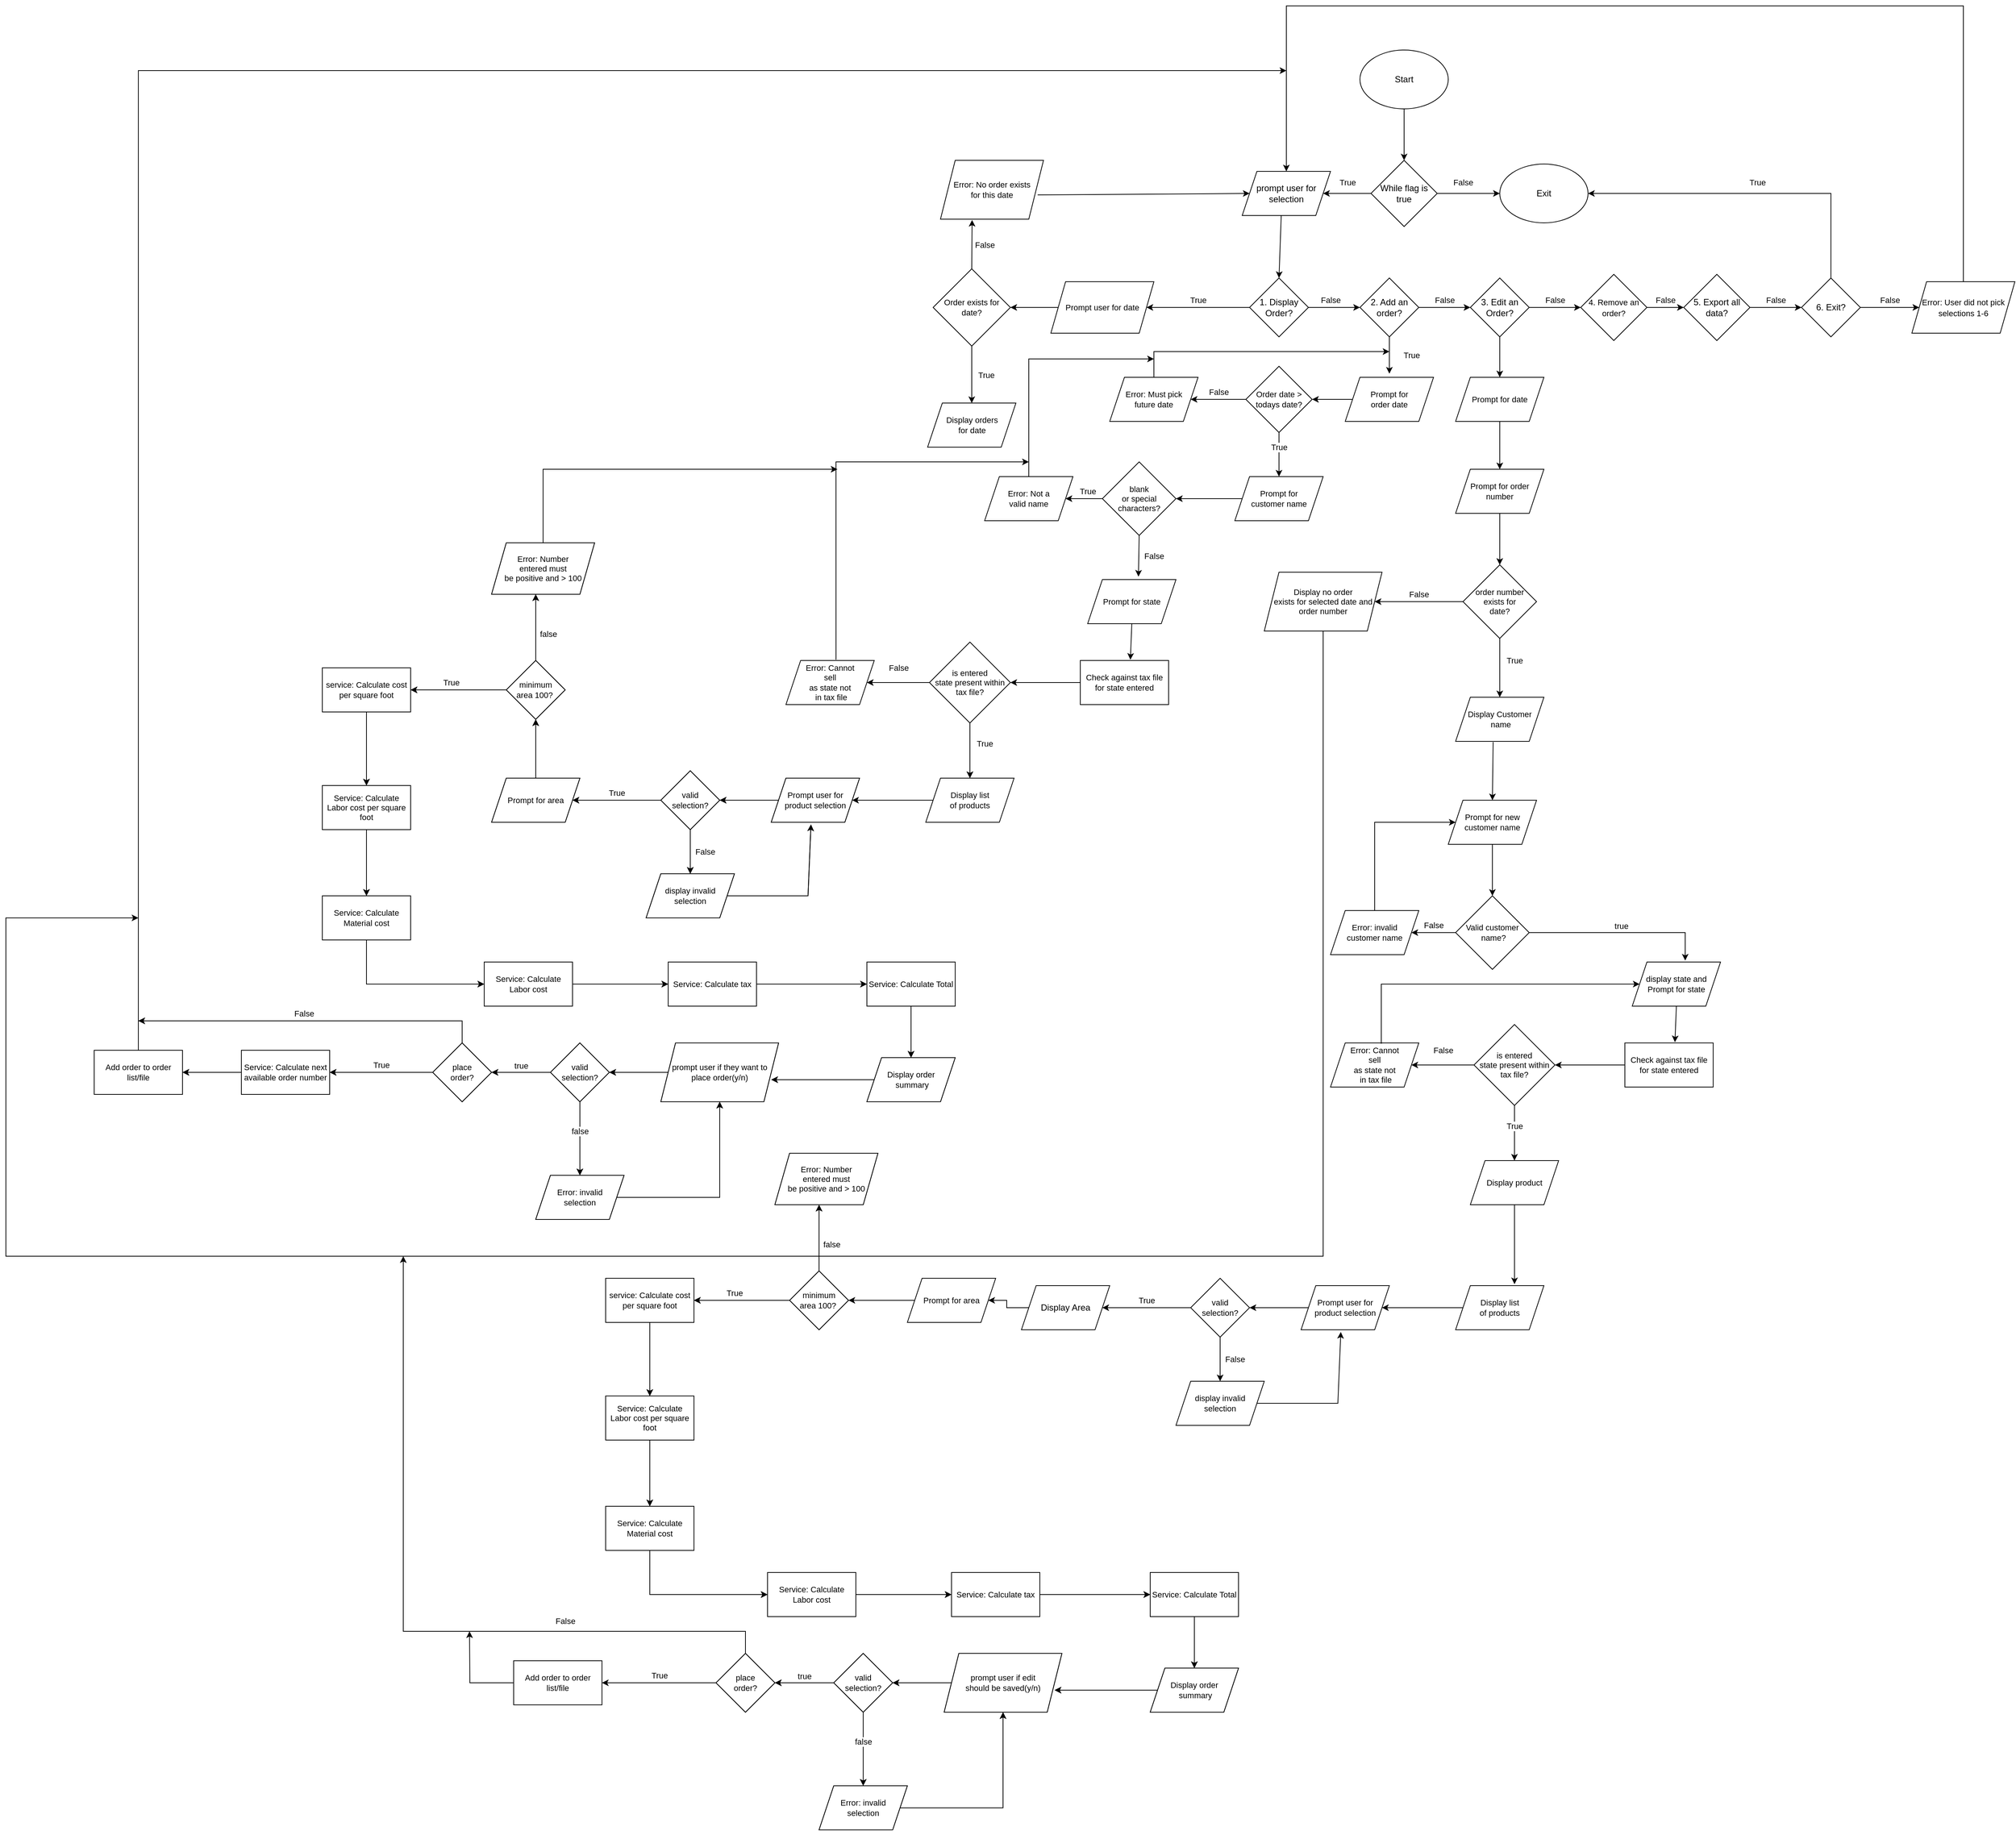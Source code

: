 <mxfile version="15.8.2" type="github">
  <diagram name="Page-1" id="edf60f1a-56cd-e834-aa8a-f176f3a09ee4">
    <mxGraphModel dx="3918" dy="993" grid="1" gridSize="10" guides="1" tooltips="1" connect="1" arrows="1" fold="1" page="1" pageScale="1" pageWidth="1100" pageHeight="850" background="none" math="0" shadow="0">
      <root>
        <mxCell id="0" />
        <mxCell id="1" parent="0" />
        <mxCell id="WLESVQoLexFltELfVNAb-1" value="Start" style="ellipse;whiteSpace=wrap;html=1;" parent="1" vertex="1">
          <mxGeometry x="200" y="200" width="120" height="80" as="geometry" />
        </mxCell>
        <mxCell id="WLESVQoLexFltELfVNAb-2" value="" style="endArrow=classic;html=1;rounded=0;exitX=0.5;exitY=1;exitDx=0;exitDy=0;" parent="1" source="WLESVQoLexFltELfVNAb-1" target="WLESVQoLexFltELfVNAb-3" edge="1">
          <mxGeometry width="50" height="50" relative="1" as="geometry">
            <mxPoint x="310" y="440" as="sourcePoint" />
            <mxPoint x="260" y="370" as="targetPoint" />
          </mxGeometry>
        </mxCell>
        <mxCell id="WLESVQoLexFltELfVNAb-3" value="While flag is true" style="rhombus;whiteSpace=wrap;html=1;" parent="1" vertex="1">
          <mxGeometry x="215" y="350" width="90" height="90" as="geometry" />
        </mxCell>
        <mxCell id="WLESVQoLexFltELfVNAb-4" value="prompt user for selection" style="shape=parallelogram;perimeter=parallelogramPerimeter;whiteSpace=wrap;html=1;fixedSize=1;" parent="1" vertex="1">
          <mxGeometry x="40" y="365" width="120" height="60" as="geometry" />
        </mxCell>
        <mxCell id="WLESVQoLexFltELfVNAb-6" value="Exit" style="ellipse;whiteSpace=wrap;html=1;" parent="1" vertex="1">
          <mxGeometry x="390" y="355" width="120" height="80" as="geometry" />
        </mxCell>
        <mxCell id="WLESVQoLexFltELfVNAb-8" value="" style="endArrow=classic;html=1;rounded=0;exitX=0;exitY=0.5;exitDx=0;exitDy=0;entryX=1;entryY=0.5;entryDx=0;entryDy=0;" parent="1" source="WLESVQoLexFltELfVNAb-3" target="WLESVQoLexFltELfVNAb-4" edge="1">
          <mxGeometry relative="1" as="geometry">
            <mxPoint x="130" y="500" as="sourcePoint" />
            <mxPoint x="160" y="460" as="targetPoint" />
          </mxGeometry>
        </mxCell>
        <mxCell id="WLESVQoLexFltELfVNAb-9" value="True" style="edgeLabel;resizable=0;html=1;align=center;verticalAlign=middle;" parent="WLESVQoLexFltELfVNAb-8" connectable="0" vertex="1">
          <mxGeometry relative="1" as="geometry">
            <mxPoint y="-15" as="offset" />
          </mxGeometry>
        </mxCell>
        <mxCell id="WLESVQoLexFltELfVNAb-11" value="" style="endArrow=classic;html=1;rounded=0;entryX=0;entryY=0.5;entryDx=0;entryDy=0;exitX=1;exitY=0.5;exitDx=0;exitDy=0;" parent="1" source="WLESVQoLexFltELfVNAb-3" target="WLESVQoLexFltELfVNAb-6" edge="1">
          <mxGeometry relative="1" as="geometry">
            <mxPoint x="290" y="400" as="sourcePoint" />
            <mxPoint x="390" y="400" as="targetPoint" />
            <Array as="points">
              <mxPoint x="360" y="395" />
            </Array>
          </mxGeometry>
        </mxCell>
        <mxCell id="WLESVQoLexFltELfVNAb-12" value="False" style="edgeLabel;resizable=0;html=1;align=center;verticalAlign=middle;" parent="WLESVQoLexFltELfVNAb-11" connectable="0" vertex="1">
          <mxGeometry relative="1" as="geometry">
            <mxPoint x="-8" y="-15" as="offset" />
          </mxGeometry>
        </mxCell>
        <mxCell id="WLESVQoLexFltELfVNAb-14" value="" style="endArrow=classic;html=1;rounded=0;exitX=0.442;exitY=1;exitDx=0;exitDy=0;exitPerimeter=0;entryX=0.5;entryY=0;entryDx=0;entryDy=0;" parent="1" source="WLESVQoLexFltELfVNAb-4" target="WLESVQoLexFltELfVNAb-15" edge="1">
          <mxGeometry width="50" height="50" relative="1" as="geometry">
            <mxPoint x="60" y="520" as="sourcePoint" />
            <mxPoint x="93" y="500" as="targetPoint" />
          </mxGeometry>
        </mxCell>
        <mxCell id="WLESVQoLexFltELfVNAb-15" value="1. Display Order?" style="rhombus;whiteSpace=wrap;html=1;" parent="1" vertex="1">
          <mxGeometry x="50" y="510" width="80" height="80" as="geometry" />
        </mxCell>
        <mxCell id="WLESVQoLexFltELfVNAb-16" value="2. Add an order?" style="rhombus;whiteSpace=wrap;html=1;" parent="1" vertex="1">
          <mxGeometry x="200" y="510" width="80" height="80" as="geometry" />
        </mxCell>
        <mxCell id="WLESVQoLexFltELfVNAb-17" value="3. Edit an Order?" style="rhombus;whiteSpace=wrap;html=1;" parent="1" vertex="1">
          <mxGeometry x="350" y="510" width="80" height="80" as="geometry" />
        </mxCell>
        <mxCell id="WLESVQoLexFltELfVNAb-18" value="&lt;font style=&quot;font-size: 11px&quot;&gt;4. Remove an order?&lt;/font&gt;" style="rhombus;whiteSpace=wrap;html=1;" parent="1" vertex="1">
          <mxGeometry x="500" y="505" width="90" height="90" as="geometry" />
        </mxCell>
        <mxCell id="WLESVQoLexFltELfVNAb-19" value="5. Export all data?" style="rhombus;whiteSpace=wrap;html=1;" parent="1" vertex="1">
          <mxGeometry x="640" y="505" width="90" height="90" as="geometry" />
        </mxCell>
        <mxCell id="WLESVQoLexFltELfVNAb-22" value="" style="endArrow=classic;html=1;rounded=0;exitX=1;exitY=0.5;exitDx=0;exitDy=0;entryX=0;entryY=0.5;entryDx=0;entryDy=0;" parent="1" source="WLESVQoLexFltELfVNAb-15" target="WLESVQoLexFltELfVNAb-16" edge="1">
          <mxGeometry relative="1" as="geometry">
            <mxPoint x="120" y="590" as="sourcePoint" />
            <mxPoint x="220" y="590" as="targetPoint" />
          </mxGeometry>
        </mxCell>
        <mxCell id="WLESVQoLexFltELfVNAb-23" value="False" style="edgeLabel;resizable=0;html=1;align=center;verticalAlign=middle;" parent="WLESVQoLexFltELfVNAb-22" connectable="0" vertex="1">
          <mxGeometry relative="1" as="geometry">
            <mxPoint x="-5" y="-10" as="offset" />
          </mxGeometry>
        </mxCell>
        <mxCell id="WLESVQoLexFltELfVNAb-24" value="" style="endArrow=classic;html=1;rounded=0;exitX=1;exitY=0.5;exitDx=0;exitDy=0;entryX=0;entryY=0.5;entryDx=0;entryDy=0;" parent="1" source="WLESVQoLexFltELfVNAb-16" target="WLESVQoLexFltELfVNAb-17" edge="1">
          <mxGeometry relative="1" as="geometry">
            <mxPoint x="280" y="610" as="sourcePoint" />
            <mxPoint x="380" y="610" as="targetPoint" />
            <Array as="points">
              <mxPoint x="320" y="550" />
            </Array>
          </mxGeometry>
        </mxCell>
        <mxCell id="WLESVQoLexFltELfVNAb-25" value="False" style="edgeLabel;resizable=0;html=1;align=center;verticalAlign=middle;" parent="WLESVQoLexFltELfVNAb-24" connectable="0" vertex="1">
          <mxGeometry relative="1" as="geometry">
            <mxPoint y="-10" as="offset" />
          </mxGeometry>
        </mxCell>
        <mxCell id="WLESVQoLexFltELfVNAb-28" value="" style="endArrow=classic;html=1;rounded=0;exitX=1;exitY=0.5;exitDx=0;exitDy=0;entryX=0;entryY=0.5;entryDx=0;entryDy=0;" parent="1" source="WLESVQoLexFltELfVNAb-17" target="WLESVQoLexFltELfVNAb-18" edge="1">
          <mxGeometry relative="1" as="geometry">
            <mxPoint x="440" y="580" as="sourcePoint" />
            <mxPoint x="540" y="580" as="targetPoint" />
          </mxGeometry>
        </mxCell>
        <mxCell id="WLESVQoLexFltELfVNAb-29" value="False" style="edgeLabel;resizable=0;html=1;align=center;verticalAlign=middle;" parent="WLESVQoLexFltELfVNAb-28" connectable="0" vertex="1">
          <mxGeometry relative="1" as="geometry">
            <mxPoint y="-10" as="offset" />
          </mxGeometry>
        </mxCell>
        <mxCell id="WLESVQoLexFltELfVNAb-30" value="" style="endArrow=classic;html=1;rounded=0;exitX=1;exitY=0.5;exitDx=0;exitDy=0;entryX=0;entryY=0.5;entryDx=0;entryDy=0;" parent="1" source="WLESVQoLexFltELfVNAb-18" target="WLESVQoLexFltELfVNAb-19" edge="1">
          <mxGeometry relative="1" as="geometry">
            <mxPoint x="590" y="549.5" as="sourcePoint" />
            <mxPoint x="660" y="549.5" as="targetPoint" />
          </mxGeometry>
        </mxCell>
        <mxCell id="WLESVQoLexFltELfVNAb-31" value="False" style="edgeLabel;resizable=0;html=1;align=center;verticalAlign=middle;" parent="WLESVQoLexFltELfVNAb-30" connectable="0" vertex="1">
          <mxGeometry relative="1" as="geometry">
            <mxPoint y="-10" as="offset" />
          </mxGeometry>
        </mxCell>
        <mxCell id="WLESVQoLexFltELfVNAb-32" value="6. Exit?" style="rhombus;whiteSpace=wrap;html=1;" parent="1" vertex="1">
          <mxGeometry x="800" y="510" width="80" height="80" as="geometry" />
        </mxCell>
        <mxCell id="WLESVQoLexFltELfVNAb-33" value="" style="endArrow=classic;html=1;rounded=0;exitX=1;exitY=0.5;exitDx=0;exitDy=0;entryX=0;entryY=0.5;entryDx=0;entryDy=0;" parent="1" source="WLESVQoLexFltELfVNAb-19" target="WLESVQoLexFltELfVNAb-32" edge="1">
          <mxGeometry relative="1" as="geometry">
            <mxPoint x="740" y="610" as="sourcePoint" />
            <mxPoint x="840" y="610" as="targetPoint" />
          </mxGeometry>
        </mxCell>
        <mxCell id="WLESVQoLexFltELfVNAb-34" value="False" style="edgeLabel;resizable=0;html=1;align=center;verticalAlign=middle;" parent="WLESVQoLexFltELfVNAb-33" connectable="0" vertex="1">
          <mxGeometry relative="1" as="geometry">
            <mxPoint y="-10" as="offset" />
          </mxGeometry>
        </mxCell>
        <mxCell id="WLESVQoLexFltELfVNAb-38" value="" style="endArrow=classic;html=1;rounded=0;exitX=1;exitY=0.5;exitDx=0;exitDy=0;entryX=0;entryY=0.5;entryDx=0;entryDy=0;" parent="1" source="WLESVQoLexFltELfVNAb-32" target="WLESVQoLexFltELfVNAb-41" edge="1">
          <mxGeometry relative="1" as="geometry">
            <mxPoint x="890" y="550" as="sourcePoint" />
            <mxPoint x="990" y="550" as="targetPoint" />
          </mxGeometry>
        </mxCell>
        <mxCell id="WLESVQoLexFltELfVNAb-39" value="False" style="edgeLabel;resizable=0;html=1;align=center;verticalAlign=middle;" parent="WLESVQoLexFltELfVNAb-38" connectable="0" vertex="1">
          <mxGeometry relative="1" as="geometry">
            <mxPoint y="-10" as="offset" />
          </mxGeometry>
        </mxCell>
        <mxCell id="WLESVQoLexFltELfVNAb-40" value="" style="endArrow=classic;html=1;rounded=0;exitX=0.5;exitY=0;exitDx=0;exitDy=0;entryX=1;entryY=0.5;entryDx=0;entryDy=0;" parent="1" source="WLESVQoLexFltELfVNAb-32" target="WLESVQoLexFltELfVNAb-6" edge="1">
          <mxGeometry width="50" height="50" relative="1" as="geometry">
            <mxPoint x="840" y="475" as="sourcePoint" />
            <mxPoint x="840" y="390" as="targetPoint" />
            <Array as="points">
              <mxPoint x="840" y="395" />
            </Array>
          </mxGeometry>
        </mxCell>
        <mxCell id="WLESVQoLexFltELfVNAb-48" value="True" style="edgeLabel;html=1;align=center;verticalAlign=middle;resizable=0;points=[];fontSize=11;" parent="WLESVQoLexFltELfVNAb-40" vertex="1" connectable="0">
          <mxGeometry x="-0.24" y="3" relative="1" as="geometry">
            <mxPoint x="-46" y="-18" as="offset" />
          </mxGeometry>
        </mxCell>
        <mxCell id="WLESVQoLexFltELfVNAb-41" value="&lt;font style=&quot;font-size: 11px&quot;&gt;Error: User did not pick selections 1-6&lt;/font&gt;" style="shape=parallelogram;perimeter=parallelogramPerimeter;whiteSpace=wrap;html=1;fixedSize=1;" parent="1" vertex="1">
          <mxGeometry x="950" y="515" width="140" height="70" as="geometry" />
        </mxCell>
        <mxCell id="WLESVQoLexFltELfVNAb-44" value="" style="endArrow=classic;html=1;rounded=0;fontSize=11;exitX=0.5;exitY=0;exitDx=0;exitDy=0;entryX=0.5;entryY=0;entryDx=0;entryDy=0;" parent="1" source="WLESVQoLexFltELfVNAb-41" target="WLESVQoLexFltELfVNAb-4" edge="1">
          <mxGeometry width="50" height="50" relative="1" as="geometry">
            <mxPoint x="1010" y="460" as="sourcePoint" />
            <mxPoint x="80" y="150" as="targetPoint" />
            <Array as="points">
              <mxPoint x="1020" y="140" />
              <mxPoint x="100" y="140" />
            </Array>
          </mxGeometry>
        </mxCell>
        <mxCell id="WLESVQoLexFltELfVNAb-46" value="" style="endArrow=classic;html=1;rounded=0;fontSize=11;exitX=0;exitY=0.5;exitDx=0;exitDy=0;entryX=1;entryY=0.5;entryDx=0;entryDy=0;" parent="1" source="WLESVQoLexFltELfVNAb-15" target="WLESVQoLexFltELfVNAb-49" edge="1">
          <mxGeometry relative="1" as="geometry">
            <mxPoint x="-130" y="549.5" as="sourcePoint" />
            <mxPoint x="-70" y="550" as="targetPoint" />
          </mxGeometry>
        </mxCell>
        <mxCell id="WLESVQoLexFltELfVNAb-47" value="True" style="edgeLabel;resizable=0;html=1;align=center;verticalAlign=middle;fontSize=11;" parent="WLESVQoLexFltELfVNAb-46" connectable="0" vertex="1">
          <mxGeometry relative="1" as="geometry">
            <mxPoint y="-10" as="offset" />
          </mxGeometry>
        </mxCell>
        <mxCell id="WLESVQoLexFltELfVNAb-49" value="Prompt user for date" style="shape=parallelogram;perimeter=parallelogramPerimeter;whiteSpace=wrap;html=1;fixedSize=1;fontSize=11;" parent="1" vertex="1">
          <mxGeometry x="-220" y="515" width="140" height="70" as="geometry" />
        </mxCell>
        <mxCell id="WLESVQoLexFltELfVNAb-50" value="Order exists for date?" style="rhombus;whiteSpace=wrap;html=1;fontSize=11;" parent="1" vertex="1">
          <mxGeometry x="-380" y="497.5" width="105" height="105" as="geometry" />
        </mxCell>
        <mxCell id="WLESVQoLexFltELfVNAb-51" value="" style="endArrow=classic;html=1;rounded=0;fontSize=11;exitX=0;exitY=0.5;exitDx=0;exitDy=0;entryX=1;entryY=0.5;entryDx=0;entryDy=0;" parent="1" source="WLESVQoLexFltELfVNAb-49" target="WLESVQoLexFltELfVNAb-50" edge="1">
          <mxGeometry width="50" height="50" relative="1" as="geometry">
            <mxPoint x="-250" y="550" as="sourcePoint" />
            <mxPoint x="-200" y="490" as="targetPoint" />
          </mxGeometry>
        </mxCell>
        <mxCell id="WLESVQoLexFltELfVNAb-52" value="" style="endArrow=classic;html=1;rounded=0;fontSize=11;exitX=0.5;exitY=1;exitDx=0;exitDy=0;entryX=0.5;entryY=0;entryDx=0;entryDy=0;" parent="1" source="WLESVQoLexFltELfVNAb-50" target="WLESVQoLexFltELfVNAb-61" edge="1">
          <mxGeometry relative="1" as="geometry">
            <mxPoint x="-330" y="640" as="sourcePoint" />
            <mxPoint x="-330" y="680" as="targetPoint" />
          </mxGeometry>
        </mxCell>
        <mxCell id="WLESVQoLexFltELfVNAb-53" value="True" style="edgeLabel;resizable=0;html=1;align=center;verticalAlign=middle;fontSize=11;" parent="WLESVQoLexFltELfVNAb-52" connectable="0" vertex="1">
          <mxGeometry relative="1" as="geometry">
            <mxPoint x="19" as="offset" />
          </mxGeometry>
        </mxCell>
        <mxCell id="WLESVQoLexFltELfVNAb-56" value="Error: No order exists &lt;br&gt;for this date" style="shape=parallelogram;perimeter=parallelogramPerimeter;whiteSpace=wrap;html=1;fixedSize=1;fontSize=11;" parent="1" vertex="1">
          <mxGeometry x="-370" y="350" width="140" height="80" as="geometry" />
        </mxCell>
        <mxCell id="WLESVQoLexFltELfVNAb-58" value="" style="endArrow=classic;html=1;rounded=0;fontSize=11;exitX=0.5;exitY=0;exitDx=0;exitDy=0;entryX=0.307;entryY=1.013;entryDx=0;entryDy=0;entryPerimeter=0;" parent="1" source="WLESVQoLexFltELfVNAb-50" target="WLESVQoLexFltELfVNAb-56" edge="1">
          <mxGeometry relative="1" as="geometry">
            <mxPoint x="-290" y="460" as="sourcePoint" />
            <mxPoint x="-190" y="460" as="targetPoint" />
          </mxGeometry>
        </mxCell>
        <mxCell id="WLESVQoLexFltELfVNAb-59" value="False" style="edgeLabel;resizable=0;html=1;align=center;verticalAlign=middle;fontSize=11;" parent="WLESVQoLexFltELfVNAb-58" connectable="0" vertex="1">
          <mxGeometry relative="1" as="geometry">
            <mxPoint x="17" as="offset" />
          </mxGeometry>
        </mxCell>
        <mxCell id="WLESVQoLexFltELfVNAb-60" value="" style="endArrow=classic;html=1;rounded=0;fontSize=11;exitX=0.943;exitY=0.588;exitDx=0;exitDy=0;exitPerimeter=0;entryX=0;entryY=0.5;entryDx=0;entryDy=0;" parent="1" source="WLESVQoLexFltELfVNAb-56" target="WLESVQoLexFltELfVNAb-4" edge="1">
          <mxGeometry width="50" height="50" relative="1" as="geometry">
            <mxPoint x="-175" y="390" as="sourcePoint" />
            <mxPoint x="-125" y="340" as="targetPoint" />
          </mxGeometry>
        </mxCell>
        <mxCell id="WLESVQoLexFltELfVNAb-61" value="Display orders &lt;br&gt;for date" style="shape=parallelogram;perimeter=parallelogramPerimeter;whiteSpace=wrap;html=1;fixedSize=1;fontSize=11;" parent="1" vertex="1">
          <mxGeometry x="-387.5" y="680" width="120" height="60" as="geometry" />
        </mxCell>
        <mxCell id="WLESVQoLexFltELfVNAb-62" value="" style="endArrow=classic;html=1;rounded=0;fontSize=11;exitX=0.5;exitY=1;exitDx=0;exitDy=0;" parent="1" source="WLESVQoLexFltELfVNAb-16" edge="1">
          <mxGeometry relative="1" as="geometry">
            <mxPoint x="240" y="620" as="sourcePoint" />
            <mxPoint x="240" y="640" as="targetPoint" />
          </mxGeometry>
        </mxCell>
        <mxCell id="WLESVQoLexFltELfVNAb-63" value="True" style="edgeLabel;resizable=0;html=1;align=center;verticalAlign=middle;fontSize=11;" parent="WLESVQoLexFltELfVNAb-62" connectable="0" vertex="1">
          <mxGeometry relative="1" as="geometry">
            <mxPoint x="30" as="offset" />
          </mxGeometry>
        </mxCell>
        <mxCell id="WLESVQoLexFltELfVNAb-64" value="Prompt for &lt;br&gt;order date" style="shape=parallelogram;perimeter=parallelogramPerimeter;whiteSpace=wrap;html=1;fixedSize=1;fontSize=11;" parent="1" vertex="1">
          <mxGeometry x="180" y="645" width="120" height="60" as="geometry" />
        </mxCell>
        <mxCell id="WLESVQoLexFltELfVNAb-65" value="Order date &amp;gt; todays date?" style="rhombus;whiteSpace=wrap;html=1;fontSize=11;" parent="1" vertex="1">
          <mxGeometry x="45" y="630" width="90" height="90" as="geometry" />
        </mxCell>
        <mxCell id="WLESVQoLexFltELfVNAb-66" value="Prompt for &lt;br&gt;customer name" style="shape=parallelogram;perimeter=parallelogramPerimeter;whiteSpace=wrap;html=1;fixedSize=1;fontSize=11;" parent="1" vertex="1">
          <mxGeometry x="30" y="780" width="120" height="60" as="geometry" />
        </mxCell>
        <mxCell id="WLESVQoLexFltELfVNAb-67" value="" style="endArrow=classic;html=1;rounded=0;fontSize=11;entryX=1;entryY=0.5;entryDx=0;entryDy=0;exitX=0;exitY=0.5;exitDx=0;exitDy=0;" parent="1" source="WLESVQoLexFltELfVNAb-64" target="WLESVQoLexFltELfVNAb-65" edge="1">
          <mxGeometry width="50" height="50" relative="1" as="geometry">
            <mxPoint x="110" y="720" as="sourcePoint" />
            <mxPoint x="160" y="670" as="targetPoint" />
          </mxGeometry>
        </mxCell>
        <mxCell id="WLESVQoLexFltELfVNAb-68" value="" style="endArrow=classic;html=1;rounded=0;fontSize=11;exitX=0.5;exitY=1;exitDx=0;exitDy=0;entryX=0.5;entryY=0;entryDx=0;entryDy=0;" parent="1" source="WLESVQoLexFltELfVNAb-65" target="WLESVQoLexFltELfVNAb-66" edge="1">
          <mxGeometry relative="1" as="geometry">
            <mxPoint x="60" y="740" as="sourcePoint" />
            <mxPoint x="160" y="740" as="targetPoint" />
          </mxGeometry>
        </mxCell>
        <mxCell id="WLESVQoLexFltELfVNAb-69" value="True" style="edgeLabel;resizable=0;html=1;align=center;verticalAlign=middle;fontSize=11;" parent="WLESVQoLexFltELfVNAb-68" connectable="0" vertex="1">
          <mxGeometry relative="1" as="geometry">
            <mxPoint y="-10" as="offset" />
          </mxGeometry>
        </mxCell>
        <mxCell id="WLESVQoLexFltELfVNAb-70" value="" style="endArrow=classic;html=1;rounded=0;fontSize=11;exitX=0;exitY=0.5;exitDx=0;exitDy=0;entryX=1;entryY=0.5;entryDx=0;entryDy=0;" parent="1" source="WLESVQoLexFltELfVNAb-65" target="WLESVQoLexFltELfVNAb-72" edge="1">
          <mxGeometry relative="1" as="geometry">
            <mxPoint x="-70" y="720" as="sourcePoint" />
            <mxPoint x="30" y="720" as="targetPoint" />
          </mxGeometry>
        </mxCell>
        <mxCell id="WLESVQoLexFltELfVNAb-71" value="False" style="edgeLabel;resizable=0;html=1;align=center;verticalAlign=middle;fontSize=11;" parent="WLESVQoLexFltELfVNAb-70" connectable="0" vertex="1">
          <mxGeometry relative="1" as="geometry">
            <mxPoint y="-10" as="offset" />
          </mxGeometry>
        </mxCell>
        <mxCell id="WLESVQoLexFltELfVNAb-72" value="Error: Must pick &lt;br&gt;future date" style="shape=parallelogram;perimeter=parallelogramPerimeter;whiteSpace=wrap;html=1;fixedSize=1;fontSize=11;" parent="1" vertex="1">
          <mxGeometry x="-140" y="645" width="120" height="60" as="geometry" />
        </mxCell>
        <mxCell id="WLESVQoLexFltELfVNAb-73" value="" style="endArrow=classic;html=1;rounded=0;fontSize=11;exitX=0.5;exitY=0;exitDx=0;exitDy=0;" parent="1" source="WLESVQoLexFltELfVNAb-72" edge="1">
          <mxGeometry width="50" height="50" relative="1" as="geometry">
            <mxPoint x="-60" y="620" as="sourcePoint" />
            <mxPoint x="240" y="610" as="targetPoint" />
            <Array as="points">
              <mxPoint x="-80" y="610" />
            </Array>
          </mxGeometry>
        </mxCell>
        <mxCell id="WLESVQoLexFltELfVNAb-74" value="blank &lt;br&gt;or special characters?" style="rhombus;whiteSpace=wrap;html=1;fontSize=11;" parent="1" vertex="1">
          <mxGeometry x="-150" y="760" width="100" height="100" as="geometry" />
        </mxCell>
        <mxCell id="WLESVQoLexFltELfVNAb-75" value="" style="endArrow=classic;html=1;rounded=0;fontSize=11;entryX=1;entryY=0.5;entryDx=0;entryDy=0;exitX=0;exitY=0.5;exitDx=0;exitDy=0;" parent="1" source="WLESVQoLexFltELfVNAb-66" target="WLESVQoLexFltELfVNAb-74" edge="1">
          <mxGeometry width="50" height="50" relative="1" as="geometry">
            <mxPoint x="-60" y="880" as="sourcePoint" />
            <mxPoint x="-10" y="830" as="targetPoint" />
          </mxGeometry>
        </mxCell>
        <mxCell id="WLESVQoLexFltELfVNAb-76" value="" style="endArrow=classic;html=1;rounded=0;fontSize=11;exitX=0;exitY=0.5;exitDx=0;exitDy=0;entryX=1;entryY=0.5;entryDx=0;entryDy=0;" parent="1" source="WLESVQoLexFltELfVNAb-74" target="WLESVQoLexFltELfVNAb-78" edge="1">
          <mxGeometry relative="1" as="geometry">
            <mxPoint x="-290" y="839" as="sourcePoint" />
            <mxPoint x="-200" y="810" as="targetPoint" />
          </mxGeometry>
        </mxCell>
        <mxCell id="WLESVQoLexFltELfVNAb-77" value="True" style="edgeLabel;resizable=0;html=1;align=center;verticalAlign=middle;fontSize=11;" parent="WLESVQoLexFltELfVNAb-76" connectable="0" vertex="1">
          <mxGeometry relative="1" as="geometry">
            <mxPoint x="5" y="-10" as="offset" />
          </mxGeometry>
        </mxCell>
        <mxCell id="WLESVQoLexFltELfVNAb-78" value="Error: Not a &lt;br&gt;valid name" style="shape=parallelogram;perimeter=parallelogramPerimeter;whiteSpace=wrap;html=1;fixedSize=1;fontSize=11;" parent="1" vertex="1">
          <mxGeometry x="-310" y="780" width="120" height="60" as="geometry" />
        </mxCell>
        <mxCell id="WLESVQoLexFltELfVNAb-79" value="" style="endArrow=classic;html=1;rounded=0;fontSize=11;exitX=0.5;exitY=0;exitDx=0;exitDy=0;" parent="1" source="WLESVQoLexFltELfVNAb-78" edge="1">
          <mxGeometry width="50" height="50" relative="1" as="geometry">
            <mxPoint x="-250" y="755" as="sourcePoint" />
            <mxPoint x="-80" y="620" as="targetPoint" />
            <Array as="points">
              <mxPoint x="-250" y="620" />
            </Array>
          </mxGeometry>
        </mxCell>
        <mxCell id="WLESVQoLexFltELfVNAb-81" value="" style="endArrow=classic;html=1;rounded=0;fontSize=11;exitX=0.5;exitY=1;exitDx=0;exitDy=0;entryX=0.575;entryY=-0.067;entryDx=0;entryDy=0;entryPerimeter=0;" parent="1" source="WLESVQoLexFltELfVNAb-74" target="WLESVQoLexFltELfVNAb-83" edge="1">
          <mxGeometry relative="1" as="geometry">
            <mxPoint x="-120" y="895" as="sourcePoint" />
            <mxPoint x="-100" y="920" as="targetPoint" />
          </mxGeometry>
        </mxCell>
        <mxCell id="WLESVQoLexFltELfVNAb-82" value="False" style="edgeLabel;resizable=0;html=1;align=center;verticalAlign=middle;fontSize=11;" parent="WLESVQoLexFltELfVNAb-81" connectable="0" vertex="1">
          <mxGeometry relative="1" as="geometry">
            <mxPoint x="20" as="offset" />
          </mxGeometry>
        </mxCell>
        <mxCell id="WLESVQoLexFltELfVNAb-83" value="Prompt for state" style="shape=parallelogram;perimeter=parallelogramPerimeter;whiteSpace=wrap;html=1;fixedSize=1;fontSize=11;" parent="1" vertex="1">
          <mxGeometry x="-170" y="920" width="120" height="60" as="geometry" />
        </mxCell>
        <mxCell id="WLESVQoLexFltELfVNAb-84" value="is entered &lt;br&gt;state present within tax file?" style="rhombus;whiteSpace=wrap;html=1;fontSize=11;" parent="1" vertex="1">
          <mxGeometry x="-385" y="1005" width="110" height="110" as="geometry" />
        </mxCell>
        <mxCell id="WLESVQoLexFltELfVNAb-85" value="Check against tax file for state entered" style="rounded=0;whiteSpace=wrap;html=1;fontSize=11;" parent="1" vertex="1">
          <mxGeometry x="-180" y="1030" width="120" height="60" as="geometry" />
        </mxCell>
        <mxCell id="WLESVQoLexFltELfVNAb-86" value="" style="endArrow=classic;html=1;rounded=0;fontSize=11;exitX=0.5;exitY=1;exitDx=0;exitDy=0;entryX=0.567;entryY=-0.017;entryDx=0;entryDy=0;entryPerimeter=0;" parent="1" source="WLESVQoLexFltELfVNAb-83" target="WLESVQoLexFltELfVNAb-85" edge="1">
          <mxGeometry width="50" height="50" relative="1" as="geometry">
            <mxPoint x="-105" y="1020" as="sourcePoint" />
            <mxPoint x="-55" y="970" as="targetPoint" />
          </mxGeometry>
        </mxCell>
        <mxCell id="WLESVQoLexFltELfVNAb-87" value="" style="endArrow=classic;html=1;rounded=0;fontSize=11;entryX=1;entryY=0.5;entryDx=0;entryDy=0;exitX=0;exitY=0.5;exitDx=0;exitDy=0;" parent="1" source="WLESVQoLexFltELfVNAb-85" target="WLESVQoLexFltELfVNAb-84" edge="1">
          <mxGeometry width="50" height="50" relative="1" as="geometry">
            <mxPoint x="-290" y="1120" as="sourcePoint" />
            <mxPoint x="-240" y="1070" as="targetPoint" />
          </mxGeometry>
        </mxCell>
        <mxCell id="WLESVQoLexFltELfVNAb-88" value="" style="endArrow=classic;html=1;rounded=0;fontSize=11;exitX=0.5;exitY=1;exitDx=0;exitDy=0;entryX=0.5;entryY=0;entryDx=0;entryDy=0;" parent="1" source="WLESVQoLexFltELfVNAb-84" target="WLESVQoLexFltELfVNAb-94" edge="1">
          <mxGeometry relative="1" as="geometry">
            <mxPoint x="-350" y="1160" as="sourcePoint" />
            <mxPoint x="-330" y="1180" as="targetPoint" />
          </mxGeometry>
        </mxCell>
        <mxCell id="WLESVQoLexFltELfVNAb-89" value="True" style="edgeLabel;resizable=0;html=1;align=center;verticalAlign=middle;fontSize=11;" parent="WLESVQoLexFltELfVNAb-88" connectable="0" vertex="1">
          <mxGeometry relative="1" as="geometry">
            <mxPoint x="20" y="-10" as="offset" />
          </mxGeometry>
        </mxCell>
        <mxCell id="WLESVQoLexFltELfVNAb-90" value="" style="endArrow=classic;html=1;rounded=0;fontSize=11;exitX=0;exitY=0.5;exitDx=0;exitDy=0;" parent="1" source="WLESVQoLexFltELfVNAb-84" target="WLESVQoLexFltELfVNAb-92" edge="1">
          <mxGeometry relative="1" as="geometry">
            <mxPoint x="-540" y="1070" as="sourcePoint" />
            <mxPoint x="-470" y="1060" as="targetPoint" />
          </mxGeometry>
        </mxCell>
        <mxCell id="WLESVQoLexFltELfVNAb-91" value="False" style="edgeLabel;resizable=0;html=1;align=center;verticalAlign=middle;fontSize=11;" parent="WLESVQoLexFltELfVNAb-90" connectable="0" vertex="1">
          <mxGeometry relative="1" as="geometry">
            <mxPoint y="-20" as="offset" />
          </mxGeometry>
        </mxCell>
        <mxCell id="WH_qL8bAJBr36jCPPk6z-4" value="False" style="edgeLabel;resizable=0;html=1;align=center;verticalAlign=middle;fontSize=11;" connectable="0" vertex="1" parent="WLESVQoLexFltELfVNAb-90">
          <mxGeometry relative="1" as="geometry">
            <mxPoint y="-20" as="offset" />
          </mxGeometry>
        </mxCell>
        <mxCell id="WLESVQoLexFltELfVNAb-92" value="Error: Cannot &lt;br&gt;sell &lt;br&gt;as state not&lt;br&gt;&amp;nbsp;in tax file" style="shape=parallelogram;perimeter=parallelogramPerimeter;whiteSpace=wrap;html=1;fixedSize=1;fontSize=11;" parent="1" vertex="1">
          <mxGeometry x="-580" y="1030" width="120" height="60" as="geometry" />
        </mxCell>
        <mxCell id="WLESVQoLexFltELfVNAb-93" value="" style="endArrow=classic;html=1;rounded=0;fontSize=11;exitX=0.567;exitY=-0.017;exitDx=0;exitDy=0;exitPerimeter=0;" parent="1" source="WLESVQoLexFltELfVNAb-92" edge="1">
          <mxGeometry width="50" height="50" relative="1" as="geometry">
            <mxPoint x="-480" y="980" as="sourcePoint" />
            <mxPoint x="-250" y="760" as="targetPoint" />
            <Array as="points">
              <mxPoint x="-512" y="760" />
            </Array>
          </mxGeometry>
        </mxCell>
        <mxCell id="WLESVQoLexFltELfVNAb-94" value="Display list &lt;br&gt;of products" style="shape=parallelogram;perimeter=parallelogramPerimeter;whiteSpace=wrap;html=1;fixedSize=1;fontSize=11;" parent="1" vertex="1">
          <mxGeometry x="-390" y="1190" width="120" height="60" as="geometry" />
        </mxCell>
        <mxCell id="WLESVQoLexFltELfVNAb-95" value="Prompt user for &lt;br&gt;product selection" style="shape=parallelogram;perimeter=parallelogramPerimeter;whiteSpace=wrap;html=1;fixedSize=1;fontSize=11;" parent="1" vertex="1">
          <mxGeometry x="-600" y="1190" width="120" height="60" as="geometry" />
        </mxCell>
        <mxCell id="WLESVQoLexFltELfVNAb-96" value="" style="endArrow=classic;html=1;rounded=0;fontSize=11;exitX=0;exitY=0.5;exitDx=0;exitDy=0;entryX=1;entryY=0.5;entryDx=0;entryDy=0;" parent="1" source="WLESVQoLexFltELfVNAb-94" target="WLESVQoLexFltELfVNAb-95" edge="1">
          <mxGeometry width="50" height="50" relative="1" as="geometry">
            <mxPoint x="-460" y="1210" as="sourcePoint" />
            <mxPoint x="-410" y="1160" as="targetPoint" />
          </mxGeometry>
        </mxCell>
        <mxCell id="WLESVQoLexFltELfVNAb-97" value="valid &lt;br&gt;selection?" style="rhombus;whiteSpace=wrap;html=1;fontSize=11;" parent="1" vertex="1">
          <mxGeometry x="-750" y="1180" width="80" height="80" as="geometry" />
        </mxCell>
        <mxCell id="WLESVQoLexFltELfVNAb-98" value="display invalid &lt;br&gt;selection" style="shape=parallelogram;perimeter=parallelogramPerimeter;whiteSpace=wrap;html=1;fixedSize=1;fontSize=11;" parent="1" vertex="1">
          <mxGeometry x="-770" y="1320" width="120" height="60" as="geometry" />
        </mxCell>
        <mxCell id="WLESVQoLexFltELfVNAb-101" value="" style="endArrow=classic;html=1;rounded=0;fontSize=11;exitX=0;exitY=0.5;exitDx=0;exitDy=0;entryX=1;entryY=0.5;entryDx=0;entryDy=0;" parent="1" source="WLESVQoLexFltELfVNAb-97" target="WLESVQoLexFltELfVNAb-107" edge="1">
          <mxGeometry relative="1" as="geometry">
            <mxPoint x="-910" y="1249" as="sourcePoint" />
            <mxPoint x="-860" y="1220" as="targetPoint" />
          </mxGeometry>
        </mxCell>
        <mxCell id="WLESVQoLexFltELfVNAb-102" value="True" style="edgeLabel;resizable=0;html=1;align=center;verticalAlign=middle;fontSize=11;" parent="WLESVQoLexFltELfVNAb-101" connectable="0" vertex="1">
          <mxGeometry relative="1" as="geometry">
            <mxPoint y="-10" as="offset" />
          </mxGeometry>
        </mxCell>
        <mxCell id="WLESVQoLexFltELfVNAb-103" value="" style="endArrow=classic;html=1;rounded=0;fontSize=11;exitX=0.5;exitY=1;exitDx=0;exitDy=0;entryX=0.5;entryY=0;entryDx=0;entryDy=0;" parent="1" source="WLESVQoLexFltELfVNAb-97" target="WLESVQoLexFltELfVNAb-98" edge="1">
          <mxGeometry relative="1" as="geometry">
            <mxPoint x="-710" y="1274" as="sourcePoint" />
            <mxPoint x="-610" y="1274" as="targetPoint" />
          </mxGeometry>
        </mxCell>
        <mxCell id="WLESVQoLexFltELfVNAb-104" value="False" style="edgeLabel;resizable=0;html=1;align=center;verticalAlign=middle;fontSize=11;" parent="WLESVQoLexFltELfVNAb-103" connectable="0" vertex="1">
          <mxGeometry relative="1" as="geometry">
            <mxPoint x="20" as="offset" />
          </mxGeometry>
        </mxCell>
        <mxCell id="WLESVQoLexFltELfVNAb-105" value="" style="endArrow=classic;html=1;rounded=0;fontSize=11;exitX=1;exitY=0.5;exitDx=0;exitDy=0;entryX=0.45;entryY=1.05;entryDx=0;entryDy=0;entryPerimeter=0;" parent="1" source="WLESVQoLexFltELfVNAb-98" target="WLESVQoLexFltELfVNAb-95" edge="1">
          <mxGeometry width="50" height="50" relative="1" as="geometry">
            <mxPoint x="-630" y="1350" as="sourcePoint" />
            <mxPoint x="-550" y="1350" as="targetPoint" />
            <Array as="points">
              <mxPoint x="-550" y="1350" />
            </Array>
          </mxGeometry>
        </mxCell>
        <mxCell id="WLESVQoLexFltELfVNAb-106" value="" style="endArrow=classic;html=1;rounded=0;fontSize=11;exitX=0;exitY=0.5;exitDx=0;exitDy=0;entryX=1;entryY=0.5;entryDx=0;entryDy=0;" parent="1" source="WLESVQoLexFltELfVNAb-95" target="WLESVQoLexFltELfVNAb-97" edge="1">
          <mxGeometry width="50" height="50" relative="1" as="geometry">
            <mxPoint x="-650" y="1200" as="sourcePoint" />
            <mxPoint x="-600" y="1150" as="targetPoint" />
          </mxGeometry>
        </mxCell>
        <mxCell id="WLESVQoLexFltELfVNAb-107" value="Prompt for area" style="shape=parallelogram;perimeter=parallelogramPerimeter;whiteSpace=wrap;html=1;fixedSize=1;fontSize=11;" parent="1" vertex="1">
          <mxGeometry x="-980" y="1190" width="120" height="60" as="geometry" />
        </mxCell>
        <mxCell id="WLESVQoLexFltELfVNAb-108" value="minimum &lt;br&gt;area 100?&amp;nbsp;" style="rhombus;whiteSpace=wrap;html=1;fontSize=11;" parent="1" vertex="1">
          <mxGeometry x="-960" y="1030" width="80" height="80" as="geometry" />
        </mxCell>
        <mxCell id="WLESVQoLexFltELfVNAb-109" value="" style="endArrow=classic;html=1;rounded=0;fontSize=11;exitX=0.5;exitY=0;exitDx=0;exitDy=0;entryX=0.5;entryY=1;entryDx=0;entryDy=0;" parent="1" source="WLESVQoLexFltELfVNAb-107" target="WLESVQoLexFltELfVNAb-108" edge="1">
          <mxGeometry width="50" height="50" relative="1" as="geometry">
            <mxPoint x="-920" y="1160" as="sourcePoint" />
            <mxPoint x="-920" y="1080" as="targetPoint" />
          </mxGeometry>
        </mxCell>
        <mxCell id="WLESVQoLexFltELfVNAb-110" value="" style="endArrow=classic;html=1;rounded=0;fontSize=11;exitX=0.5;exitY=0;exitDx=0;exitDy=0;" parent="1" source="WLESVQoLexFltELfVNAb-108" edge="1">
          <mxGeometry relative="1" as="geometry">
            <mxPoint x="-930" y="990" as="sourcePoint" />
            <mxPoint x="-920" y="940" as="targetPoint" />
          </mxGeometry>
        </mxCell>
        <mxCell id="WLESVQoLexFltELfVNAb-111" value="false" style="edgeLabel;resizable=0;html=1;align=center;verticalAlign=middle;fontSize=11;" parent="WLESVQoLexFltELfVNAb-110" connectable="0" vertex="1">
          <mxGeometry relative="1" as="geometry">
            <mxPoint x="17" y="9" as="offset" />
          </mxGeometry>
        </mxCell>
        <mxCell id="WLESVQoLexFltELfVNAb-112" value="" style="endArrow=classic;html=1;rounded=0;fontSize=11;exitX=0;exitY=0.5;exitDx=0;exitDy=0;entryX=1;entryY=0.5;entryDx=0;entryDy=0;" parent="1" source="WLESVQoLexFltELfVNAb-108" target="WLESVQoLexFltELfVNAb-116" edge="1">
          <mxGeometry relative="1" as="geometry">
            <mxPoint x="-1090" y="1080" as="sourcePoint" />
            <mxPoint x="-1050" y="1070" as="targetPoint" />
          </mxGeometry>
        </mxCell>
        <mxCell id="WLESVQoLexFltELfVNAb-113" value="True" style="edgeLabel;resizable=0;html=1;align=center;verticalAlign=middle;fontSize=11;" parent="WLESVQoLexFltELfVNAb-112" connectable="0" vertex="1">
          <mxGeometry relative="1" as="geometry">
            <mxPoint x="-10" y="-10" as="offset" />
          </mxGeometry>
        </mxCell>
        <mxCell id="WLESVQoLexFltELfVNAb-114" value="Error: Number &lt;br&gt;entered must &lt;br&gt;be positive and &amp;gt; 100" style="shape=parallelogram;perimeter=parallelogramPerimeter;whiteSpace=wrap;html=1;fixedSize=1;fontSize=11;" parent="1" vertex="1">
          <mxGeometry x="-980" y="870" width="140" height="70" as="geometry" />
        </mxCell>
        <mxCell id="WLESVQoLexFltELfVNAb-115" value="" style="endArrow=classic;html=1;rounded=0;fontSize=11;exitX=0.5;exitY=0;exitDx=0;exitDy=0;" parent="1" source="WLESVQoLexFltELfVNAb-114" edge="1">
          <mxGeometry width="50" height="50" relative="1" as="geometry">
            <mxPoint x="-920" y="840" as="sourcePoint" />
            <mxPoint x="-510" y="770" as="targetPoint" />
            <Array as="points">
              <mxPoint x="-910" y="770" />
            </Array>
          </mxGeometry>
        </mxCell>
        <mxCell id="WLESVQoLexFltELfVNAb-116" value="service: Calculate cost per square foot" style="rounded=0;whiteSpace=wrap;html=1;fontSize=11;" parent="1" vertex="1">
          <mxGeometry x="-1210" y="1040" width="120" height="60" as="geometry" />
        </mxCell>
        <mxCell id="WLESVQoLexFltELfVNAb-117" value="Service: Calculate Labor cost per square foot" style="rounded=0;whiteSpace=wrap;html=1;fontSize=11;" parent="1" vertex="1">
          <mxGeometry x="-1210" y="1200" width="120" height="60" as="geometry" />
        </mxCell>
        <mxCell id="WLESVQoLexFltELfVNAb-125" style="edgeStyle=orthogonalEdgeStyle;rounded=0;orthogonalLoop=1;jettySize=auto;html=1;exitX=0.5;exitY=1;exitDx=0;exitDy=0;entryX=0;entryY=0.5;entryDx=0;entryDy=0;fontSize=11;" parent="1" source="WLESVQoLexFltELfVNAb-118" target="WLESVQoLexFltELfVNAb-119" edge="1">
          <mxGeometry relative="1" as="geometry" />
        </mxCell>
        <mxCell id="WLESVQoLexFltELfVNAb-118" value="Service: Calculate Material cost" style="rounded=0;whiteSpace=wrap;html=1;fontSize=11;" parent="1" vertex="1">
          <mxGeometry x="-1210" y="1350" width="120" height="60" as="geometry" />
        </mxCell>
        <mxCell id="WLESVQoLexFltELfVNAb-126" style="edgeStyle=orthogonalEdgeStyle;rounded=0;orthogonalLoop=1;jettySize=auto;html=1;exitX=1;exitY=0.5;exitDx=0;exitDy=0;fontSize=11;entryX=0;entryY=0.5;entryDx=0;entryDy=0;" parent="1" source="WLESVQoLexFltELfVNAb-119" target="WLESVQoLexFltELfVNAb-120" edge="1">
          <mxGeometry relative="1" as="geometry">
            <mxPoint x="-810" y="1470" as="targetPoint" />
          </mxGeometry>
        </mxCell>
        <mxCell id="WLESVQoLexFltELfVNAb-119" value="Service: Calculate Labor cost" style="rounded=0;whiteSpace=wrap;html=1;fontSize=11;" parent="1" vertex="1">
          <mxGeometry x="-990" y="1440" width="120" height="60" as="geometry" />
        </mxCell>
        <mxCell id="WLESVQoLexFltELfVNAb-127" style="edgeStyle=orthogonalEdgeStyle;rounded=0;orthogonalLoop=1;jettySize=auto;html=1;exitX=1;exitY=0.5;exitDx=0;exitDy=0;fontSize=11;entryX=0;entryY=0.5;entryDx=0;entryDy=0;" parent="1" source="WLESVQoLexFltELfVNAb-120" target="WLESVQoLexFltELfVNAb-121" edge="1">
          <mxGeometry relative="1" as="geometry">
            <mxPoint x="-520" y="1470" as="targetPoint" />
          </mxGeometry>
        </mxCell>
        <mxCell id="WLESVQoLexFltELfVNAb-120" value="Service: Calculate tax" style="rounded=0;whiteSpace=wrap;html=1;fontSize=11;" parent="1" vertex="1">
          <mxGeometry x="-740" y="1440" width="120" height="60" as="geometry" />
        </mxCell>
        <mxCell id="WLESVQoLexFltELfVNAb-121" value="Service: Calculate Total" style="rounded=0;whiteSpace=wrap;html=1;fontSize=11;" parent="1" vertex="1">
          <mxGeometry x="-470" y="1440" width="120" height="60" as="geometry" />
        </mxCell>
        <mxCell id="WLESVQoLexFltELfVNAb-122" value="" style="endArrow=classic;html=1;rounded=0;fontSize=11;exitX=0.5;exitY=1;exitDx=0;exitDy=0;entryX=0.5;entryY=0;entryDx=0;entryDy=0;" parent="1" source="WLESVQoLexFltELfVNAb-116" target="WLESVQoLexFltELfVNAb-117" edge="1">
          <mxGeometry width="50" height="50" relative="1" as="geometry">
            <mxPoint x="-1160" y="1160" as="sourcePoint" />
            <mxPoint x="-1110" y="1110" as="targetPoint" />
          </mxGeometry>
        </mxCell>
        <mxCell id="WLESVQoLexFltELfVNAb-123" value="" style="endArrow=classic;html=1;rounded=0;fontSize=11;exitX=0.5;exitY=1;exitDx=0;exitDy=0;entryX=0.5;entryY=0;entryDx=0;entryDy=0;" parent="1" source="WLESVQoLexFltELfVNAb-117" target="WLESVQoLexFltELfVNAb-118" edge="1">
          <mxGeometry width="50" height="50" relative="1" as="geometry">
            <mxPoint x="-1140" y="1290" as="sourcePoint" />
            <mxPoint x="-1090" y="1240" as="targetPoint" />
          </mxGeometry>
        </mxCell>
        <mxCell id="WLESVQoLexFltELfVNAb-148" style="edgeStyle=orthogonalEdgeStyle;rounded=0;orthogonalLoop=1;jettySize=auto;html=1;exitX=0;exitY=0.5;exitDx=0;exitDy=0;fontSize=11;" parent="1" source="WLESVQoLexFltELfVNAb-128" target="WLESVQoLexFltELfVNAb-147" edge="1">
          <mxGeometry relative="1" as="geometry" />
        </mxCell>
        <mxCell id="WLESVQoLexFltELfVNAb-128" value="Service: Calculate next available order number" style="rounded=0;whiteSpace=wrap;html=1;fontSize=11;" parent="1" vertex="1">
          <mxGeometry x="-1320" y="1560" width="120" height="60" as="geometry" />
        </mxCell>
        <mxCell id="WLESVQoLexFltELfVNAb-133" style="edgeStyle=orthogonalEdgeStyle;rounded=0;orthogonalLoop=1;jettySize=auto;html=1;exitX=0;exitY=0.5;exitDx=0;exitDy=0;entryX=0.938;entryY=0.625;entryDx=0;entryDy=0;entryPerimeter=0;fontSize=11;" parent="1" source="WLESVQoLexFltELfVNAb-130" target="WLESVQoLexFltELfVNAb-132" edge="1">
          <mxGeometry relative="1" as="geometry" />
        </mxCell>
        <mxCell id="WLESVQoLexFltELfVNAb-130" value="Display order&lt;br&gt;&amp;nbsp;summary" style="shape=parallelogram;perimeter=parallelogramPerimeter;whiteSpace=wrap;html=1;fixedSize=1;fontSize=11;" parent="1" vertex="1">
          <mxGeometry x="-470" y="1570" width="120" height="60" as="geometry" />
        </mxCell>
        <mxCell id="WLESVQoLexFltELfVNAb-131" value="" style="endArrow=classic;html=1;rounded=0;fontSize=11;exitX=0.5;exitY=1;exitDx=0;exitDy=0;entryX=0.5;entryY=0;entryDx=0;entryDy=0;" parent="1" source="WLESVQoLexFltELfVNAb-121" target="WLESVQoLexFltELfVNAb-130" edge="1">
          <mxGeometry width="50" height="50" relative="1" as="geometry">
            <mxPoint x="-400" y="1550" as="sourcePoint" />
            <mxPoint x="-350" y="1500" as="targetPoint" />
          </mxGeometry>
        </mxCell>
        <mxCell id="WLESVQoLexFltELfVNAb-135" style="edgeStyle=orthogonalEdgeStyle;rounded=0;orthogonalLoop=1;jettySize=auto;html=1;exitX=0;exitY=0.5;exitDx=0;exitDy=0;entryX=1;entryY=0.5;entryDx=0;entryDy=0;fontSize=11;" parent="1" source="WLESVQoLexFltELfVNAb-132" target="WLESVQoLexFltELfVNAb-134" edge="1">
          <mxGeometry relative="1" as="geometry" />
        </mxCell>
        <mxCell id="WLESVQoLexFltELfVNAb-132" value="prompt user if they want to place order(y/n)" style="shape=parallelogram;perimeter=parallelogramPerimeter;whiteSpace=wrap;html=1;fixedSize=1;fontSize=11;" parent="1" vertex="1">
          <mxGeometry x="-750" y="1550" width="160" height="80" as="geometry" />
        </mxCell>
        <mxCell id="WLESVQoLexFltELfVNAb-134" value="valid &lt;br&gt;selection?" style="rhombus;whiteSpace=wrap;html=1;fontSize=11;" parent="1" vertex="1">
          <mxGeometry x="-900" y="1550" width="80" height="80" as="geometry" />
        </mxCell>
        <mxCell id="WLESVQoLexFltELfVNAb-136" value="" style="endArrow=classic;html=1;rounded=0;fontSize=11;exitX=0;exitY=0.5;exitDx=0;exitDy=0;entryX=1;entryY=0.5;entryDx=0;entryDy=0;" parent="1" source="WLESVQoLexFltELfVNAb-134" target="WLESVQoLexFltELfVNAb-142" edge="1">
          <mxGeometry relative="1" as="geometry">
            <mxPoint x="-1070" y="1599.5" as="sourcePoint" />
            <mxPoint x="-980" y="1590" as="targetPoint" />
          </mxGeometry>
        </mxCell>
        <mxCell id="WLESVQoLexFltELfVNAb-137" value="true" style="edgeLabel;resizable=0;html=1;align=center;verticalAlign=middle;fontSize=11;" parent="WLESVQoLexFltELfVNAb-136" connectable="0" vertex="1">
          <mxGeometry relative="1" as="geometry">
            <mxPoint y="-9" as="offset" />
          </mxGeometry>
        </mxCell>
        <mxCell id="WLESVQoLexFltELfVNAb-138" value="" style="endArrow=classic;html=1;rounded=0;fontSize=11;exitX=0.5;exitY=1;exitDx=0;exitDy=0;entryX=0.5;entryY=0;entryDx=0;entryDy=0;" parent="1" source="WLESVQoLexFltELfVNAb-134" target="WLESVQoLexFltELfVNAb-140" edge="1">
          <mxGeometry relative="1" as="geometry">
            <mxPoint x="-880" y="1700" as="sourcePoint" />
            <mxPoint x="-860" y="1700" as="targetPoint" />
          </mxGeometry>
        </mxCell>
        <mxCell id="WLESVQoLexFltELfVNAb-139" value="false" style="edgeLabel;resizable=0;html=1;align=center;verticalAlign=middle;fontSize=11;" parent="WLESVQoLexFltELfVNAb-138" connectable="0" vertex="1">
          <mxGeometry relative="1" as="geometry">
            <mxPoint y="-10" as="offset" />
          </mxGeometry>
        </mxCell>
        <mxCell id="WLESVQoLexFltELfVNAb-141" style="edgeStyle=orthogonalEdgeStyle;rounded=0;orthogonalLoop=1;jettySize=auto;html=1;exitX=1;exitY=0.5;exitDx=0;exitDy=0;entryX=0.5;entryY=1;entryDx=0;entryDy=0;fontSize=11;" parent="1" source="WLESVQoLexFltELfVNAb-140" target="WLESVQoLexFltELfVNAb-132" edge="1">
          <mxGeometry relative="1" as="geometry" />
        </mxCell>
        <mxCell id="WLESVQoLexFltELfVNAb-140" value="Error: invalid &lt;br&gt;selection" style="shape=parallelogram;perimeter=parallelogramPerimeter;whiteSpace=wrap;html=1;fixedSize=1;fontSize=11;" parent="1" vertex="1">
          <mxGeometry x="-920" y="1730" width="120" height="60" as="geometry" />
        </mxCell>
        <mxCell id="WLESVQoLexFltELfVNAb-142" value="place &lt;br&gt;order?" style="rhombus;whiteSpace=wrap;html=1;fontSize=11;" parent="1" vertex="1">
          <mxGeometry x="-1060" y="1550" width="80" height="80" as="geometry" />
        </mxCell>
        <mxCell id="WLESVQoLexFltELfVNAb-143" value="" style="endArrow=classic;html=1;rounded=0;fontSize=11;exitX=0;exitY=0.5;exitDx=0;exitDy=0;entryX=1;entryY=0.5;entryDx=0;entryDy=0;" parent="1" source="WLESVQoLexFltELfVNAb-142" target="WLESVQoLexFltELfVNAb-128" edge="1">
          <mxGeometry relative="1" as="geometry">
            <mxPoint x="-1210" y="1570" as="sourcePoint" />
            <mxPoint x="-1170" y="1590" as="targetPoint" />
          </mxGeometry>
        </mxCell>
        <mxCell id="WLESVQoLexFltELfVNAb-144" value="True" style="edgeLabel;resizable=0;html=1;align=center;verticalAlign=middle;fontSize=11;" parent="WLESVQoLexFltELfVNAb-143" connectable="0" vertex="1">
          <mxGeometry relative="1" as="geometry">
            <mxPoint y="-10" as="offset" />
          </mxGeometry>
        </mxCell>
        <mxCell id="WLESVQoLexFltELfVNAb-145" value="" style="endArrow=classic;html=1;rounded=0;fontSize=11;exitX=0.5;exitY=0;exitDx=0;exitDy=0;" parent="1" source="WLESVQoLexFltELfVNAb-142" edge="1">
          <mxGeometry relative="1" as="geometry">
            <mxPoint x="-1260" y="1510" as="sourcePoint" />
            <mxPoint x="-1460" y="1520" as="targetPoint" />
            <Array as="points">
              <mxPoint x="-1020" y="1520" />
            </Array>
          </mxGeometry>
        </mxCell>
        <mxCell id="WLESVQoLexFltELfVNAb-146" value="False" style="edgeLabel;resizable=0;html=1;align=center;verticalAlign=middle;fontSize=11;" parent="WLESVQoLexFltELfVNAb-145" connectable="0" vertex="1">
          <mxGeometry relative="1" as="geometry">
            <mxPoint x="-10" y="-10" as="offset" />
          </mxGeometry>
        </mxCell>
        <mxCell id="WLESVQoLexFltELfVNAb-149" style="edgeStyle=orthogonalEdgeStyle;rounded=0;orthogonalLoop=1;jettySize=auto;html=1;exitX=0.5;exitY=0;exitDx=0;exitDy=0;fontSize=11;" parent="1" source="WLESVQoLexFltELfVNAb-147" edge="1">
          <mxGeometry relative="1" as="geometry">
            <mxPoint x="100" y="228" as="targetPoint" />
            <Array as="points">
              <mxPoint x="-1460" y="228" />
            </Array>
          </mxGeometry>
        </mxCell>
        <mxCell id="WLESVQoLexFltELfVNAb-147" value="Add order to order list/file" style="rounded=0;whiteSpace=wrap;html=1;fontSize=11;" parent="1" vertex="1">
          <mxGeometry x="-1520" y="1560" width="120" height="60" as="geometry" />
        </mxCell>
        <mxCell id="WLESVQoLexFltELfVNAb-150" value="" style="endArrow=classic;html=1;rounded=0;fontSize=11;exitX=0.5;exitY=1;exitDx=0;exitDy=0;entryX=0.5;entryY=0;entryDx=0;entryDy=0;" parent="1" source="WLESVQoLexFltELfVNAb-17" target="WLESVQoLexFltELfVNAb-151" edge="1">
          <mxGeometry width="50" height="50" relative="1" as="geometry">
            <mxPoint x="460" y="1040" as="sourcePoint" />
            <mxPoint x="390" y="700" as="targetPoint" />
          </mxGeometry>
        </mxCell>
        <mxCell id="WLESVQoLexFltELfVNAb-151" value="Prompt for date" style="shape=parallelogram;perimeter=parallelogramPerimeter;whiteSpace=wrap;html=1;fixedSize=1;fontSize=11;" parent="1" vertex="1">
          <mxGeometry x="330" y="645" width="120" height="60" as="geometry" />
        </mxCell>
        <mxCell id="WLESVQoLexFltELfVNAb-155" style="edgeStyle=orthogonalEdgeStyle;rounded=0;orthogonalLoop=1;jettySize=auto;html=1;exitX=0.5;exitY=1;exitDx=0;exitDy=0;entryX=0.5;entryY=0;entryDx=0;entryDy=0;fontSize=11;" parent="1" source="WLESVQoLexFltELfVNAb-152" target="WLESVQoLexFltELfVNAb-154" edge="1">
          <mxGeometry relative="1" as="geometry" />
        </mxCell>
        <mxCell id="WLESVQoLexFltELfVNAb-152" value="Prompt for order number" style="shape=parallelogram;perimeter=parallelogramPerimeter;whiteSpace=wrap;html=1;fixedSize=1;fontSize=11;" parent="1" vertex="1">
          <mxGeometry x="330" y="770" width="120" height="60" as="geometry" />
        </mxCell>
        <mxCell id="WLESVQoLexFltELfVNAb-153" value="" style="endArrow=classic;html=1;rounded=0;fontSize=11;exitX=0.5;exitY=1;exitDx=0;exitDy=0;entryX=0.5;entryY=0;entryDx=0;entryDy=0;entryPerimeter=0;" parent="1" source="WLESVQoLexFltELfVNAb-151" target="WLESVQoLexFltELfVNAb-152" edge="1">
          <mxGeometry width="50" height="50" relative="1" as="geometry">
            <mxPoint x="390" y="790" as="sourcePoint" />
            <mxPoint x="390" y="780" as="targetPoint" />
          </mxGeometry>
        </mxCell>
        <mxCell id="WLESVQoLexFltELfVNAb-154" value="order number&lt;br&gt;exists for &lt;br&gt;date?" style="rhombus;whiteSpace=wrap;html=1;fontSize=11;" parent="1" vertex="1">
          <mxGeometry x="340" y="900" width="100" height="100" as="geometry" />
        </mxCell>
        <mxCell id="WLESVQoLexFltELfVNAb-156" value="" style="endArrow=classic;html=1;rounded=0;fontSize=11;exitX=0;exitY=0.5;exitDx=0;exitDy=0;entryX=1;entryY=0.5;entryDx=0;entryDy=0;" parent="1" source="WLESVQoLexFltELfVNAb-154" target="WLESVQoLexFltELfVNAb-160" edge="1">
          <mxGeometry relative="1" as="geometry">
            <mxPoint x="240" y="990" as="sourcePoint" />
            <mxPoint x="340" y="990" as="targetPoint" />
          </mxGeometry>
        </mxCell>
        <mxCell id="WLESVQoLexFltELfVNAb-157" value="False" style="edgeLabel;resizable=0;html=1;align=center;verticalAlign=middle;fontSize=11;" parent="WLESVQoLexFltELfVNAb-156" connectable="0" vertex="1">
          <mxGeometry relative="1" as="geometry">
            <mxPoint y="-10" as="offset" />
          </mxGeometry>
        </mxCell>
        <mxCell id="WLESVQoLexFltELfVNAb-158" value="" style="endArrow=classic;html=1;rounded=0;fontSize=11;exitX=0.5;exitY=1;exitDx=0;exitDy=0;entryX=0.5;entryY=0;entryDx=0;entryDy=0;" parent="1" source="WLESVQoLexFltELfVNAb-154" target="WLESVQoLexFltELfVNAb-162" edge="1">
          <mxGeometry relative="1" as="geometry">
            <mxPoint x="410" y="1090" as="sourcePoint" />
            <mxPoint x="390" y="1100" as="targetPoint" />
          </mxGeometry>
        </mxCell>
        <mxCell id="WLESVQoLexFltELfVNAb-159" value="True" style="edgeLabel;resizable=0;html=1;align=center;verticalAlign=middle;fontSize=11;" parent="WLESVQoLexFltELfVNAb-158" connectable="0" vertex="1">
          <mxGeometry relative="1" as="geometry">
            <mxPoint x="20" y="-10" as="offset" />
          </mxGeometry>
        </mxCell>
        <mxCell id="WLESVQoLexFltELfVNAb-161" style="edgeStyle=orthogonalEdgeStyle;rounded=0;orthogonalLoop=1;jettySize=auto;html=1;exitX=0.5;exitY=1;exitDx=0;exitDy=0;fontSize=11;" parent="1" source="WLESVQoLexFltELfVNAb-160" edge="1">
          <mxGeometry relative="1" as="geometry">
            <mxPoint x="-1460" y="1380" as="targetPoint" />
            <Array as="points">
              <mxPoint x="150" y="1840" />
              <mxPoint x="-1640" y="1840" />
              <mxPoint x="-1640" y="1380" />
            </Array>
          </mxGeometry>
        </mxCell>
        <mxCell id="WLESVQoLexFltELfVNAb-160" value="Display no order &lt;br&gt;exists for selected date and order number" style="shape=parallelogram;perimeter=parallelogramPerimeter;whiteSpace=wrap;html=1;fixedSize=1;fontSize=11;" parent="1" vertex="1">
          <mxGeometry x="70" y="910" width="160" height="80" as="geometry" />
        </mxCell>
        <mxCell id="WLESVQoLexFltELfVNAb-162" value="Display Customer&lt;br&gt;&amp;nbsp;name" style="shape=parallelogram;perimeter=parallelogramPerimeter;whiteSpace=wrap;html=1;fixedSize=1;fontSize=11;" parent="1" vertex="1">
          <mxGeometry x="330" y="1080" width="120" height="60" as="geometry" />
        </mxCell>
        <mxCell id="WLESVQoLexFltELfVNAb-167" style="edgeStyle=orthogonalEdgeStyle;rounded=0;orthogonalLoop=1;jettySize=auto;html=1;exitX=0.5;exitY=1;exitDx=0;exitDy=0;entryX=0.5;entryY=0;entryDx=0;entryDy=0;fontSize=11;" parent="1" source="WLESVQoLexFltELfVNAb-163" target="WLESVQoLexFltELfVNAb-166" edge="1">
          <mxGeometry relative="1" as="geometry" />
        </mxCell>
        <mxCell id="WLESVQoLexFltELfVNAb-163" value="Prompt for new customer name" style="shape=parallelogram;perimeter=parallelogramPerimeter;whiteSpace=wrap;html=1;fixedSize=1;fontSize=11;" parent="1" vertex="1">
          <mxGeometry x="320" y="1220" width="120" height="60" as="geometry" />
        </mxCell>
        <mxCell id="WLESVQoLexFltELfVNAb-165" value="" style="endArrow=classic;html=1;rounded=0;fontSize=11;exitX=0.425;exitY=1.017;exitDx=0;exitDy=0;exitPerimeter=0;entryX=0.5;entryY=0;entryDx=0;entryDy=0;" parent="1" source="WLESVQoLexFltELfVNAb-162" target="WLESVQoLexFltELfVNAb-163" edge="1">
          <mxGeometry width="50" height="50" relative="1" as="geometry">
            <mxPoint x="410" y="1200" as="sourcePoint" />
            <mxPoint x="460" y="1150" as="targetPoint" />
          </mxGeometry>
        </mxCell>
        <mxCell id="WLESVQoLexFltELfVNAb-166" value="Valid customer&lt;br&gt;&amp;nbsp;name?" style="rhombus;whiteSpace=wrap;html=1;fontSize=11;" parent="1" vertex="1">
          <mxGeometry x="330" y="1350" width="100" height="100" as="geometry" />
        </mxCell>
        <mxCell id="WLESVQoLexFltELfVNAb-168" value="" style="endArrow=classic;html=1;rounded=0;fontSize=11;entryX=1;entryY=0.5;entryDx=0;entryDy=0;" parent="1" source="WLESVQoLexFltELfVNAb-166" target="WLESVQoLexFltELfVNAb-170" edge="1">
          <mxGeometry relative="1" as="geometry">
            <mxPoint x="220" y="1520" as="sourcePoint" />
            <mxPoint x="340" y="1520" as="targetPoint" />
          </mxGeometry>
        </mxCell>
        <mxCell id="WLESVQoLexFltELfVNAb-169" value="False" style="edgeLabel;resizable=0;html=1;align=center;verticalAlign=middle;fontSize=11;" parent="WLESVQoLexFltELfVNAb-168" connectable="0" vertex="1">
          <mxGeometry relative="1" as="geometry">
            <mxPoint y="-10" as="offset" />
          </mxGeometry>
        </mxCell>
        <mxCell id="WLESVQoLexFltELfVNAb-170" value="Error: invalid &lt;br&gt;customer name" style="shape=parallelogram;perimeter=parallelogramPerimeter;whiteSpace=wrap;html=1;fixedSize=1;fontSize=11;" parent="1" vertex="1">
          <mxGeometry x="160" y="1370" width="120" height="60" as="geometry" />
        </mxCell>
        <mxCell id="WLESVQoLexFltELfVNAb-171" value="" style="endArrow=classic;html=1;rounded=0;fontSize=11;exitX=0.5;exitY=0;exitDx=0;exitDy=0;entryX=0;entryY=0.5;entryDx=0;entryDy=0;" parent="1" source="WLESVQoLexFltELfVNAb-170" target="WLESVQoLexFltELfVNAb-163" edge="1">
          <mxGeometry width="50" height="50" relative="1" as="geometry">
            <mxPoint x="220" y="1340" as="sourcePoint" />
            <mxPoint x="220" y="1230" as="targetPoint" />
            <Array as="points">
              <mxPoint x="220" y="1250" />
            </Array>
          </mxGeometry>
        </mxCell>
        <mxCell id="WLESVQoLexFltELfVNAb-172" value="display state and Prompt for state" style="shape=parallelogram;perimeter=parallelogramPerimeter;whiteSpace=wrap;html=1;fixedSize=1;fontSize=11;" parent="1" vertex="1">
          <mxGeometry x="570" y="1440" width="120" height="60" as="geometry" />
        </mxCell>
        <mxCell id="WLESVQoLexFltELfVNAb-173" value="is entered &lt;br&gt;state present within tax file?" style="rhombus;whiteSpace=wrap;html=1;fontSize=11;" parent="1" vertex="1">
          <mxGeometry x="355" y="1525" width="110" height="110" as="geometry" />
        </mxCell>
        <mxCell id="WLESVQoLexFltELfVNAb-174" value="Check against tax file for state entered" style="rounded=0;whiteSpace=wrap;html=1;fontSize=11;" parent="1" vertex="1">
          <mxGeometry x="560" y="1550" width="120" height="60" as="geometry" />
        </mxCell>
        <mxCell id="WLESVQoLexFltELfVNAb-175" value="" style="endArrow=classic;html=1;rounded=0;fontSize=11;exitX=0.5;exitY=1;exitDx=0;exitDy=0;entryX=0.567;entryY=-0.017;entryDx=0;entryDy=0;entryPerimeter=0;" parent="1" source="WLESVQoLexFltELfVNAb-172" target="WLESVQoLexFltELfVNAb-174" edge="1">
          <mxGeometry width="50" height="50" relative="1" as="geometry">
            <mxPoint x="635" y="1540" as="sourcePoint" />
            <mxPoint x="685" y="1490" as="targetPoint" />
          </mxGeometry>
        </mxCell>
        <mxCell id="WLESVQoLexFltELfVNAb-176" value="" style="endArrow=classic;html=1;rounded=0;fontSize=11;entryX=1;entryY=0.5;entryDx=0;entryDy=0;exitX=0;exitY=0.5;exitDx=0;exitDy=0;" parent="1" source="WLESVQoLexFltELfVNAb-174" target="WLESVQoLexFltELfVNAb-173" edge="1">
          <mxGeometry width="50" height="50" relative="1" as="geometry">
            <mxPoint x="450" y="1640" as="sourcePoint" />
            <mxPoint x="500" y="1590" as="targetPoint" />
          </mxGeometry>
        </mxCell>
        <mxCell id="WLESVQoLexFltELfVNAb-178" value="" style="endArrow=classic;html=1;rounded=0;fontSize=11;exitX=0;exitY=0.5;exitDx=0;exitDy=0;" parent="1" source="WLESVQoLexFltELfVNAb-173" target="WLESVQoLexFltELfVNAb-180" edge="1">
          <mxGeometry relative="1" as="geometry">
            <mxPoint x="200" y="1590" as="sourcePoint" />
            <mxPoint x="270" y="1580" as="targetPoint" />
          </mxGeometry>
        </mxCell>
        <mxCell id="WLESVQoLexFltELfVNAb-179" value="False" style="edgeLabel;resizable=0;html=1;align=center;verticalAlign=middle;fontSize=11;" parent="WLESVQoLexFltELfVNAb-178" connectable="0" vertex="1">
          <mxGeometry relative="1" as="geometry">
            <mxPoint y="-20" as="offset" />
          </mxGeometry>
        </mxCell>
        <mxCell id="WLESVQoLexFltELfVNAb-180" value="Error: Cannot &lt;br&gt;sell &lt;br&gt;as state not&lt;br&gt;&amp;nbsp;in tax file" style="shape=parallelogram;perimeter=parallelogramPerimeter;whiteSpace=wrap;html=1;fixedSize=1;fontSize=11;" parent="1" vertex="1">
          <mxGeometry x="160" y="1550" width="120" height="60" as="geometry" />
        </mxCell>
        <mxCell id="WLESVQoLexFltELfVNAb-181" value="" style="endArrow=classic;html=1;rounded=0;fontSize=11;exitX=1;exitY=0.5;exitDx=0;exitDy=0;entryX=0.6;entryY=-0.033;entryDx=0;entryDy=0;entryPerimeter=0;" parent="1" source="WLESVQoLexFltELfVNAb-166" target="WLESVQoLexFltELfVNAb-172" edge="1">
          <mxGeometry relative="1" as="geometry">
            <mxPoint x="460" y="1399.5" as="sourcePoint" />
            <mxPoint x="650" y="1400" as="targetPoint" />
            <Array as="points">
              <mxPoint x="642" y="1400" />
            </Array>
          </mxGeometry>
        </mxCell>
        <mxCell id="WLESVQoLexFltELfVNAb-182" value="true" style="edgeLabel;resizable=0;html=1;align=center;verticalAlign=middle;fontSize=11;" parent="WLESVQoLexFltELfVNAb-181" connectable="0" vertex="1">
          <mxGeometry relative="1" as="geometry">
            <mxPoint y="-9" as="offset" />
          </mxGeometry>
        </mxCell>
        <mxCell id="WLESVQoLexFltELfVNAb-183" value="" style="endArrow=classic;html=1;rounded=0;fontSize=11;exitX=0.575;exitY=0.017;exitDx=0;exitDy=0;exitPerimeter=0;entryX=0;entryY=0.5;entryDx=0;entryDy=0;" parent="1" source="WLESVQoLexFltELfVNAb-180" target="WLESVQoLexFltELfVNAb-172" edge="1">
          <mxGeometry width="50" height="50" relative="1" as="geometry">
            <mxPoint x="220" y="1525" as="sourcePoint" />
            <mxPoint x="270" y="1475" as="targetPoint" />
            <Array as="points">
              <mxPoint x="229" y="1470" />
            </Array>
          </mxGeometry>
        </mxCell>
        <mxCell id="WLESVQoLexFltELfVNAb-184" value="" style="endArrow=classic;html=1;rounded=0;fontSize=11;exitX=0.5;exitY=1;exitDx=0;exitDy=0;entryX=0.5;entryY=0;entryDx=0;entryDy=0;" parent="1" source="WLESVQoLexFltELfVNAb-173" target="WLESVQoLexFltELfVNAb-186" edge="1">
          <mxGeometry relative="1" as="geometry">
            <mxPoint x="400" y="1680" as="sourcePoint" />
            <mxPoint x="410" y="1710" as="targetPoint" />
          </mxGeometry>
        </mxCell>
        <mxCell id="WLESVQoLexFltELfVNAb-185" value="True" style="edgeLabel;resizable=0;html=1;align=center;verticalAlign=middle;fontSize=11;" parent="WLESVQoLexFltELfVNAb-184" connectable="0" vertex="1">
          <mxGeometry relative="1" as="geometry">
            <mxPoint y="-10" as="offset" />
          </mxGeometry>
        </mxCell>
        <mxCell id="WLESVQoLexFltELfVNAb-200" style="edgeStyle=orthogonalEdgeStyle;rounded=0;orthogonalLoop=1;jettySize=auto;html=1;exitX=0.5;exitY=1;exitDx=0;exitDy=0;entryX=0.667;entryY=-0.033;entryDx=0;entryDy=0;entryPerimeter=0;fontSize=11;" parent="1" source="WLESVQoLexFltELfVNAb-186" target="WLESVQoLexFltELfVNAb-188" edge="1">
          <mxGeometry relative="1" as="geometry" />
        </mxCell>
        <mxCell id="WLESVQoLexFltELfVNAb-186" value="Display product" style="shape=parallelogram;perimeter=parallelogramPerimeter;whiteSpace=wrap;html=1;fixedSize=1;fontSize=11;" parent="1" vertex="1">
          <mxGeometry x="350" y="1710" width="120" height="60" as="geometry" />
        </mxCell>
        <mxCell id="WLESVQoLexFltELfVNAb-188" value="Display list &lt;br&gt;of products" style="shape=parallelogram;perimeter=parallelogramPerimeter;whiteSpace=wrap;html=1;fixedSize=1;fontSize=11;" parent="1" vertex="1">
          <mxGeometry x="330" y="1880" width="120" height="60" as="geometry" />
        </mxCell>
        <mxCell id="WLESVQoLexFltELfVNAb-189" value="Prompt user for &lt;br&gt;product selection" style="shape=parallelogram;perimeter=parallelogramPerimeter;whiteSpace=wrap;html=1;fixedSize=1;fontSize=11;" parent="1" vertex="1">
          <mxGeometry x="120" y="1880" width="120" height="60" as="geometry" />
        </mxCell>
        <mxCell id="WLESVQoLexFltELfVNAb-190" value="" style="endArrow=classic;html=1;rounded=0;fontSize=11;exitX=0;exitY=0.5;exitDx=0;exitDy=0;entryX=1;entryY=0.5;entryDx=0;entryDy=0;" parent="1" source="WLESVQoLexFltELfVNAb-188" target="WLESVQoLexFltELfVNAb-189" edge="1">
          <mxGeometry width="50" height="50" relative="1" as="geometry">
            <mxPoint x="260" y="1900" as="sourcePoint" />
            <mxPoint x="310" y="1850" as="targetPoint" />
          </mxGeometry>
        </mxCell>
        <mxCell id="WLESVQoLexFltELfVNAb-191" value="valid &lt;br&gt;selection?" style="rhombus;whiteSpace=wrap;html=1;fontSize=11;" parent="1" vertex="1">
          <mxGeometry x="-30" y="1870" width="80" height="80" as="geometry" />
        </mxCell>
        <mxCell id="WLESVQoLexFltELfVNAb-192" value="display invalid &lt;br&gt;selection" style="shape=parallelogram;perimeter=parallelogramPerimeter;whiteSpace=wrap;html=1;fixedSize=1;fontSize=11;" parent="1" vertex="1">
          <mxGeometry x="-50" y="2010" width="120" height="60" as="geometry" />
        </mxCell>
        <mxCell id="WLESVQoLexFltELfVNAb-193" value="" style="endArrow=classic;html=1;rounded=0;fontSize=11;exitX=0;exitY=0.5;exitDx=0;exitDy=0;entryX=1;entryY=0.5;entryDx=0;entryDy=0;" parent="1" source="WLESVQoLexFltELfVNAb-191" edge="1" target="WH_qL8bAJBr36jCPPk6z-1">
          <mxGeometry relative="1" as="geometry">
            <mxPoint x="-190" y="1939" as="sourcePoint" />
            <mxPoint x="-150" y="1910" as="targetPoint" />
          </mxGeometry>
        </mxCell>
        <mxCell id="WLESVQoLexFltELfVNAb-194" value="True" style="edgeLabel;resizable=0;html=1;align=center;verticalAlign=middle;fontSize=11;" parent="WLESVQoLexFltELfVNAb-193" connectable="0" vertex="1">
          <mxGeometry relative="1" as="geometry">
            <mxPoint y="-10" as="offset" />
          </mxGeometry>
        </mxCell>
        <mxCell id="WLESVQoLexFltELfVNAb-195" value="" style="endArrow=classic;html=1;rounded=0;fontSize=11;exitX=0.5;exitY=1;exitDx=0;exitDy=0;entryX=0.5;entryY=0;entryDx=0;entryDy=0;" parent="1" source="WLESVQoLexFltELfVNAb-191" target="WLESVQoLexFltELfVNAb-192" edge="1">
          <mxGeometry relative="1" as="geometry">
            <mxPoint x="10" y="1964" as="sourcePoint" />
            <mxPoint x="110" y="1964" as="targetPoint" />
          </mxGeometry>
        </mxCell>
        <mxCell id="WLESVQoLexFltELfVNAb-196" value="False" style="edgeLabel;resizable=0;html=1;align=center;verticalAlign=middle;fontSize=11;" parent="WLESVQoLexFltELfVNAb-195" connectable="0" vertex="1">
          <mxGeometry relative="1" as="geometry">
            <mxPoint x="20" as="offset" />
          </mxGeometry>
        </mxCell>
        <mxCell id="WLESVQoLexFltELfVNAb-197" value="" style="endArrow=classic;html=1;rounded=0;fontSize=11;exitX=1;exitY=0.5;exitDx=0;exitDy=0;entryX=0.45;entryY=1.05;entryDx=0;entryDy=0;entryPerimeter=0;" parent="1" source="WLESVQoLexFltELfVNAb-192" target="WLESVQoLexFltELfVNAb-189" edge="1">
          <mxGeometry width="50" height="50" relative="1" as="geometry">
            <mxPoint x="90" y="2040" as="sourcePoint" />
            <mxPoint x="170" y="2040" as="targetPoint" />
            <Array as="points">
              <mxPoint x="170" y="2040" />
            </Array>
          </mxGeometry>
        </mxCell>
        <mxCell id="WLESVQoLexFltELfVNAb-198" value="" style="endArrow=classic;html=1;rounded=0;fontSize=11;exitX=0;exitY=0.5;exitDx=0;exitDy=0;entryX=1;entryY=0.5;entryDx=0;entryDy=0;" parent="1" source="WLESVQoLexFltELfVNAb-189" target="WLESVQoLexFltELfVNAb-191" edge="1">
          <mxGeometry width="50" height="50" relative="1" as="geometry">
            <mxPoint x="70" y="1890" as="sourcePoint" />
            <mxPoint x="120" y="1840" as="targetPoint" />
          </mxGeometry>
        </mxCell>
        <mxCell id="WH_qL8bAJBr36jCPPk6z-150" style="edgeStyle=orthogonalEdgeStyle;rounded=0;orthogonalLoop=1;jettySize=auto;html=1;exitX=0;exitY=0.5;exitDx=0;exitDy=0;" edge="1" parent="1" source="WH_qL8bAJBr36jCPPk6z-1" target="WH_qL8bAJBr36jCPPk6z-111">
          <mxGeometry relative="1" as="geometry" />
        </mxCell>
        <mxCell id="WH_qL8bAJBr36jCPPk6z-1" value="Display Area" style="shape=parallelogram;perimeter=parallelogramPerimeter;whiteSpace=wrap;html=1;fixedSize=1;" vertex="1" parent="1">
          <mxGeometry x="-260" y="1880" width="120" height="60" as="geometry" />
        </mxCell>
        <mxCell id="WH_qL8bAJBr36jCPPk6z-2" value="" style="endArrow=classic;html=1;rounded=0;fontSize=11;exitX=0.5;exitY=1;exitDx=0;exitDy=0;entryX=0.5;entryY=0;entryDx=0;entryDy=0;" edge="1" parent="1">
          <mxGeometry relative="1" as="geometry">
            <mxPoint x="-330" y="1115" as="sourcePoint" />
            <mxPoint x="-330" y="1190" as="targetPoint" />
          </mxGeometry>
        </mxCell>
        <mxCell id="WH_qL8bAJBr36jCPPk6z-3" value="True" style="edgeLabel;resizable=0;html=1;align=center;verticalAlign=middle;fontSize=11;" connectable="0" vertex="1" parent="WH_qL8bAJBr36jCPPk6z-2">
          <mxGeometry relative="1" as="geometry">
            <mxPoint x="20" y="-10" as="offset" />
          </mxGeometry>
        </mxCell>
        <mxCell id="WH_qL8bAJBr36jCPPk6z-5" value="Prompt user for &lt;br&gt;product selection" style="shape=parallelogram;perimeter=parallelogramPerimeter;whiteSpace=wrap;html=1;fixedSize=1;fontSize=11;" vertex="1" parent="1">
          <mxGeometry x="-600" y="1190" width="120" height="60" as="geometry" />
        </mxCell>
        <mxCell id="WH_qL8bAJBr36jCPPk6z-6" value="valid &lt;br&gt;selection?" style="rhombus;whiteSpace=wrap;html=1;fontSize=11;" vertex="1" parent="1">
          <mxGeometry x="-750" y="1180" width="80" height="80" as="geometry" />
        </mxCell>
        <mxCell id="WH_qL8bAJBr36jCPPk6z-7" value="display invalid &lt;br&gt;selection" style="shape=parallelogram;perimeter=parallelogramPerimeter;whiteSpace=wrap;html=1;fixedSize=1;fontSize=11;" vertex="1" parent="1">
          <mxGeometry x="-770" y="1320" width="120" height="60" as="geometry" />
        </mxCell>
        <mxCell id="WH_qL8bAJBr36jCPPk6z-8" value="" style="endArrow=classic;html=1;rounded=0;fontSize=11;exitX=0;exitY=0.5;exitDx=0;exitDy=0;entryX=1;entryY=0.5;entryDx=0;entryDy=0;" edge="1" source="WH_qL8bAJBr36jCPPk6z-6" target="WH_qL8bAJBr36jCPPk6z-14" parent="1">
          <mxGeometry relative="1" as="geometry">
            <mxPoint x="-910" y="1249" as="sourcePoint" />
            <mxPoint x="-860" y="1220" as="targetPoint" />
          </mxGeometry>
        </mxCell>
        <mxCell id="WH_qL8bAJBr36jCPPk6z-9" value="True" style="edgeLabel;resizable=0;html=1;align=center;verticalAlign=middle;fontSize=11;" connectable="0" vertex="1" parent="WH_qL8bAJBr36jCPPk6z-8">
          <mxGeometry relative="1" as="geometry">
            <mxPoint y="-10" as="offset" />
          </mxGeometry>
        </mxCell>
        <mxCell id="WH_qL8bAJBr36jCPPk6z-10" value="" style="endArrow=classic;html=1;rounded=0;fontSize=11;exitX=0.5;exitY=1;exitDx=0;exitDy=0;entryX=0.5;entryY=0;entryDx=0;entryDy=0;" edge="1" source="WH_qL8bAJBr36jCPPk6z-6" target="WH_qL8bAJBr36jCPPk6z-7" parent="1">
          <mxGeometry relative="1" as="geometry">
            <mxPoint x="-710" y="1274" as="sourcePoint" />
            <mxPoint x="-610" y="1274" as="targetPoint" />
          </mxGeometry>
        </mxCell>
        <mxCell id="WH_qL8bAJBr36jCPPk6z-11" value="False" style="edgeLabel;resizable=0;html=1;align=center;verticalAlign=middle;fontSize=11;" connectable="0" vertex="1" parent="WH_qL8bAJBr36jCPPk6z-10">
          <mxGeometry relative="1" as="geometry">
            <mxPoint x="20" as="offset" />
          </mxGeometry>
        </mxCell>
        <mxCell id="WH_qL8bAJBr36jCPPk6z-12" value="" style="endArrow=classic;html=1;rounded=0;fontSize=11;exitX=1;exitY=0.5;exitDx=0;exitDy=0;entryX=0.45;entryY=1.05;entryDx=0;entryDy=0;entryPerimeter=0;" edge="1" source="WH_qL8bAJBr36jCPPk6z-7" target="WH_qL8bAJBr36jCPPk6z-5" parent="1">
          <mxGeometry width="50" height="50" relative="1" as="geometry">
            <mxPoint x="-630" y="1350" as="sourcePoint" />
            <mxPoint x="-550" y="1350" as="targetPoint" />
            <Array as="points">
              <mxPoint x="-550" y="1350" />
            </Array>
          </mxGeometry>
        </mxCell>
        <mxCell id="WH_qL8bAJBr36jCPPk6z-13" value="" style="endArrow=classic;html=1;rounded=0;fontSize=11;exitX=0;exitY=0.5;exitDx=0;exitDy=0;entryX=1;entryY=0.5;entryDx=0;entryDy=0;" edge="1" source="WH_qL8bAJBr36jCPPk6z-5" target="WH_qL8bAJBr36jCPPk6z-6" parent="1">
          <mxGeometry width="50" height="50" relative="1" as="geometry">
            <mxPoint x="-650" y="1200" as="sourcePoint" />
            <mxPoint x="-600" y="1150" as="targetPoint" />
          </mxGeometry>
        </mxCell>
        <mxCell id="WH_qL8bAJBr36jCPPk6z-14" value="Prompt for area" style="shape=parallelogram;perimeter=parallelogramPerimeter;whiteSpace=wrap;html=1;fixedSize=1;fontSize=11;" vertex="1" parent="1">
          <mxGeometry x="-980" y="1190" width="120" height="60" as="geometry" />
        </mxCell>
        <mxCell id="WH_qL8bAJBr36jCPPk6z-15" value="minimum &lt;br&gt;area 100?&amp;nbsp;" style="rhombus;whiteSpace=wrap;html=1;fontSize=11;" vertex="1" parent="1">
          <mxGeometry x="-960" y="1030" width="80" height="80" as="geometry" />
        </mxCell>
        <mxCell id="WH_qL8bAJBr36jCPPk6z-16" value="" style="endArrow=classic;html=1;rounded=0;fontSize=11;exitX=0.5;exitY=0;exitDx=0;exitDy=0;entryX=0.5;entryY=1;entryDx=0;entryDy=0;" edge="1" source="WH_qL8bAJBr36jCPPk6z-14" target="WH_qL8bAJBr36jCPPk6z-15" parent="1">
          <mxGeometry width="50" height="50" relative="1" as="geometry">
            <mxPoint x="-920" y="1160" as="sourcePoint" />
            <mxPoint x="-920" y="1080" as="targetPoint" />
          </mxGeometry>
        </mxCell>
        <mxCell id="WH_qL8bAJBr36jCPPk6z-17" value="" style="endArrow=classic;html=1;rounded=0;fontSize=11;exitX=0.5;exitY=0;exitDx=0;exitDy=0;" edge="1" source="WH_qL8bAJBr36jCPPk6z-15" parent="1">
          <mxGeometry relative="1" as="geometry">
            <mxPoint x="-930" y="990" as="sourcePoint" />
            <mxPoint x="-920" y="940" as="targetPoint" />
          </mxGeometry>
        </mxCell>
        <mxCell id="WH_qL8bAJBr36jCPPk6z-18" value="false" style="edgeLabel;resizable=0;html=1;align=center;verticalAlign=middle;fontSize=11;" connectable="0" vertex="1" parent="WH_qL8bAJBr36jCPPk6z-17">
          <mxGeometry relative="1" as="geometry">
            <mxPoint x="17" y="9" as="offset" />
          </mxGeometry>
        </mxCell>
        <mxCell id="WH_qL8bAJBr36jCPPk6z-19" value="" style="endArrow=classic;html=1;rounded=0;fontSize=11;exitX=0;exitY=0.5;exitDx=0;exitDy=0;entryX=1;entryY=0.5;entryDx=0;entryDy=0;" edge="1" source="WH_qL8bAJBr36jCPPk6z-15" target="WH_qL8bAJBr36jCPPk6z-22" parent="1">
          <mxGeometry relative="1" as="geometry">
            <mxPoint x="-1090" y="1080" as="sourcePoint" />
            <mxPoint x="-1050" y="1070" as="targetPoint" />
          </mxGeometry>
        </mxCell>
        <mxCell id="WH_qL8bAJBr36jCPPk6z-20" value="True" style="edgeLabel;resizable=0;html=1;align=center;verticalAlign=middle;fontSize=11;" connectable="0" vertex="1" parent="WH_qL8bAJBr36jCPPk6z-19">
          <mxGeometry relative="1" as="geometry">
            <mxPoint x="-10" y="-10" as="offset" />
          </mxGeometry>
        </mxCell>
        <mxCell id="WH_qL8bAJBr36jCPPk6z-21" value="Error: Number &lt;br&gt;entered must &lt;br&gt;be positive and &amp;gt; 100" style="shape=parallelogram;perimeter=parallelogramPerimeter;whiteSpace=wrap;html=1;fixedSize=1;fontSize=11;" vertex="1" parent="1">
          <mxGeometry x="-980" y="870" width="140" height="70" as="geometry" />
        </mxCell>
        <mxCell id="WH_qL8bAJBr36jCPPk6z-22" value="service: Calculate cost per square foot" style="rounded=0;whiteSpace=wrap;html=1;fontSize=11;" vertex="1" parent="1">
          <mxGeometry x="-1210" y="1040" width="120" height="60" as="geometry" />
        </mxCell>
        <mxCell id="WH_qL8bAJBr36jCPPk6z-23" value="Service: Calculate Labor cost per square foot" style="rounded=0;whiteSpace=wrap;html=1;fontSize=11;" vertex="1" parent="1">
          <mxGeometry x="-1210" y="1200" width="120" height="60" as="geometry" />
        </mxCell>
        <mxCell id="WH_qL8bAJBr36jCPPk6z-24" style="edgeStyle=orthogonalEdgeStyle;rounded=0;orthogonalLoop=1;jettySize=auto;html=1;exitX=0.5;exitY=1;exitDx=0;exitDy=0;entryX=0;entryY=0.5;entryDx=0;entryDy=0;fontSize=11;" edge="1" source="WH_qL8bAJBr36jCPPk6z-25" target="WH_qL8bAJBr36jCPPk6z-27" parent="1">
          <mxGeometry relative="1" as="geometry" />
        </mxCell>
        <mxCell id="WH_qL8bAJBr36jCPPk6z-25" value="Service: Calculate Material cost" style="rounded=0;whiteSpace=wrap;html=1;fontSize=11;" vertex="1" parent="1">
          <mxGeometry x="-1210" y="1350" width="120" height="60" as="geometry" />
        </mxCell>
        <mxCell id="WH_qL8bAJBr36jCPPk6z-26" style="edgeStyle=orthogonalEdgeStyle;rounded=0;orthogonalLoop=1;jettySize=auto;html=1;exitX=1;exitY=0.5;exitDx=0;exitDy=0;fontSize=11;entryX=0;entryY=0.5;entryDx=0;entryDy=0;" edge="1" source="WH_qL8bAJBr36jCPPk6z-27" target="WH_qL8bAJBr36jCPPk6z-29" parent="1">
          <mxGeometry relative="1" as="geometry">
            <mxPoint x="-810" y="1470" as="targetPoint" />
          </mxGeometry>
        </mxCell>
        <mxCell id="WH_qL8bAJBr36jCPPk6z-27" value="Service: Calculate Labor cost" style="rounded=0;whiteSpace=wrap;html=1;fontSize=11;" vertex="1" parent="1">
          <mxGeometry x="-990" y="1440" width="120" height="60" as="geometry" />
        </mxCell>
        <mxCell id="WH_qL8bAJBr36jCPPk6z-28" style="edgeStyle=orthogonalEdgeStyle;rounded=0;orthogonalLoop=1;jettySize=auto;html=1;exitX=1;exitY=0.5;exitDx=0;exitDy=0;fontSize=11;entryX=0;entryY=0.5;entryDx=0;entryDy=0;" edge="1" source="WH_qL8bAJBr36jCPPk6z-29" target="WH_qL8bAJBr36jCPPk6z-30" parent="1">
          <mxGeometry relative="1" as="geometry">
            <mxPoint x="-520" y="1470" as="targetPoint" />
          </mxGeometry>
        </mxCell>
        <mxCell id="WH_qL8bAJBr36jCPPk6z-29" value="Service: Calculate tax" style="rounded=0;whiteSpace=wrap;html=1;fontSize=11;" vertex="1" parent="1">
          <mxGeometry x="-740" y="1440" width="120" height="60" as="geometry" />
        </mxCell>
        <mxCell id="WH_qL8bAJBr36jCPPk6z-30" value="Service: Calculate Total" style="rounded=0;whiteSpace=wrap;html=1;fontSize=11;" vertex="1" parent="1">
          <mxGeometry x="-470" y="1440" width="120" height="60" as="geometry" />
        </mxCell>
        <mxCell id="WH_qL8bAJBr36jCPPk6z-31" value="" style="endArrow=classic;html=1;rounded=0;fontSize=11;exitX=0.5;exitY=1;exitDx=0;exitDy=0;entryX=0.5;entryY=0;entryDx=0;entryDy=0;" edge="1" source="WH_qL8bAJBr36jCPPk6z-22" target="WH_qL8bAJBr36jCPPk6z-23" parent="1">
          <mxGeometry width="50" height="50" relative="1" as="geometry">
            <mxPoint x="-1160" y="1160" as="sourcePoint" />
            <mxPoint x="-1110" y="1110" as="targetPoint" />
          </mxGeometry>
        </mxCell>
        <mxCell id="WH_qL8bAJBr36jCPPk6z-32" value="" style="endArrow=classic;html=1;rounded=0;fontSize=11;exitX=0.5;exitY=1;exitDx=0;exitDy=0;entryX=0.5;entryY=0;entryDx=0;entryDy=0;" edge="1" source="WH_qL8bAJBr36jCPPk6z-23" target="WH_qL8bAJBr36jCPPk6z-25" parent="1">
          <mxGeometry width="50" height="50" relative="1" as="geometry">
            <mxPoint x="-1140" y="1290" as="sourcePoint" />
            <mxPoint x="-1090" y="1240" as="targetPoint" />
          </mxGeometry>
        </mxCell>
        <mxCell id="WH_qL8bAJBr36jCPPk6z-33" style="edgeStyle=orthogonalEdgeStyle;rounded=0;orthogonalLoop=1;jettySize=auto;html=1;exitX=0;exitY=0.5;exitDx=0;exitDy=0;fontSize=11;" edge="1" source="WH_qL8bAJBr36jCPPk6z-34" target="WH_qL8bAJBr36jCPPk6z-52" parent="1">
          <mxGeometry relative="1" as="geometry" />
        </mxCell>
        <mxCell id="WH_qL8bAJBr36jCPPk6z-34" value="Service: Calculate next available order number" style="rounded=0;whiteSpace=wrap;html=1;fontSize=11;" vertex="1" parent="1">
          <mxGeometry x="-1320" y="1560" width="120" height="60" as="geometry" />
        </mxCell>
        <mxCell id="WH_qL8bAJBr36jCPPk6z-35" style="edgeStyle=orthogonalEdgeStyle;rounded=0;orthogonalLoop=1;jettySize=auto;html=1;exitX=0;exitY=0.5;exitDx=0;exitDy=0;entryX=0.938;entryY=0.625;entryDx=0;entryDy=0;entryPerimeter=0;fontSize=11;" edge="1" source="WH_qL8bAJBr36jCPPk6z-36" target="WH_qL8bAJBr36jCPPk6z-39" parent="1">
          <mxGeometry relative="1" as="geometry" />
        </mxCell>
        <mxCell id="WH_qL8bAJBr36jCPPk6z-36" value="Display order&lt;br&gt;&amp;nbsp;summary" style="shape=parallelogram;perimeter=parallelogramPerimeter;whiteSpace=wrap;html=1;fixedSize=1;fontSize=11;" vertex="1" parent="1">
          <mxGeometry x="-470" y="1570" width="120" height="60" as="geometry" />
        </mxCell>
        <mxCell id="WH_qL8bAJBr36jCPPk6z-37" value="" style="endArrow=classic;html=1;rounded=0;fontSize=11;exitX=0.5;exitY=1;exitDx=0;exitDy=0;entryX=0.5;entryY=0;entryDx=0;entryDy=0;" edge="1" source="WH_qL8bAJBr36jCPPk6z-30" target="WH_qL8bAJBr36jCPPk6z-36" parent="1">
          <mxGeometry width="50" height="50" relative="1" as="geometry">
            <mxPoint x="-400" y="1550" as="sourcePoint" />
            <mxPoint x="-350" y="1500" as="targetPoint" />
          </mxGeometry>
        </mxCell>
        <mxCell id="WH_qL8bAJBr36jCPPk6z-38" style="edgeStyle=orthogonalEdgeStyle;rounded=0;orthogonalLoop=1;jettySize=auto;html=1;exitX=0;exitY=0.5;exitDx=0;exitDy=0;entryX=1;entryY=0.5;entryDx=0;entryDy=0;fontSize=11;" edge="1" source="WH_qL8bAJBr36jCPPk6z-39" target="WH_qL8bAJBr36jCPPk6z-40" parent="1">
          <mxGeometry relative="1" as="geometry" />
        </mxCell>
        <mxCell id="WH_qL8bAJBr36jCPPk6z-39" value="prompt user if they want to place order(y/n)" style="shape=parallelogram;perimeter=parallelogramPerimeter;whiteSpace=wrap;html=1;fixedSize=1;fontSize=11;" vertex="1" parent="1">
          <mxGeometry x="-750" y="1550" width="160" height="80" as="geometry" />
        </mxCell>
        <mxCell id="WH_qL8bAJBr36jCPPk6z-40" value="valid &lt;br&gt;selection?" style="rhombus;whiteSpace=wrap;html=1;fontSize=11;" vertex="1" parent="1">
          <mxGeometry x="-900" y="1550" width="80" height="80" as="geometry" />
        </mxCell>
        <mxCell id="WH_qL8bAJBr36jCPPk6z-41" value="" style="endArrow=classic;html=1;rounded=0;fontSize=11;exitX=0;exitY=0.5;exitDx=0;exitDy=0;entryX=1;entryY=0.5;entryDx=0;entryDy=0;" edge="1" source="WH_qL8bAJBr36jCPPk6z-40" target="WH_qL8bAJBr36jCPPk6z-47" parent="1">
          <mxGeometry relative="1" as="geometry">
            <mxPoint x="-1070" y="1599.5" as="sourcePoint" />
            <mxPoint x="-980" y="1590" as="targetPoint" />
          </mxGeometry>
        </mxCell>
        <mxCell id="WH_qL8bAJBr36jCPPk6z-42" value="true" style="edgeLabel;resizable=0;html=1;align=center;verticalAlign=middle;fontSize=11;" connectable="0" vertex="1" parent="WH_qL8bAJBr36jCPPk6z-41">
          <mxGeometry relative="1" as="geometry">
            <mxPoint y="-9" as="offset" />
          </mxGeometry>
        </mxCell>
        <mxCell id="WH_qL8bAJBr36jCPPk6z-43" value="" style="endArrow=classic;html=1;rounded=0;fontSize=11;exitX=0.5;exitY=1;exitDx=0;exitDy=0;entryX=0.5;entryY=0;entryDx=0;entryDy=0;" edge="1" source="WH_qL8bAJBr36jCPPk6z-40" target="WH_qL8bAJBr36jCPPk6z-46" parent="1">
          <mxGeometry relative="1" as="geometry">
            <mxPoint x="-880" y="1700" as="sourcePoint" />
            <mxPoint x="-860" y="1700" as="targetPoint" />
          </mxGeometry>
        </mxCell>
        <mxCell id="WH_qL8bAJBr36jCPPk6z-44" value="false" style="edgeLabel;resizable=0;html=1;align=center;verticalAlign=middle;fontSize=11;" connectable="0" vertex="1" parent="WH_qL8bAJBr36jCPPk6z-43">
          <mxGeometry relative="1" as="geometry">
            <mxPoint y="-10" as="offset" />
          </mxGeometry>
        </mxCell>
        <mxCell id="WH_qL8bAJBr36jCPPk6z-45" style="edgeStyle=orthogonalEdgeStyle;rounded=0;orthogonalLoop=1;jettySize=auto;html=1;exitX=1;exitY=0.5;exitDx=0;exitDy=0;entryX=0.5;entryY=1;entryDx=0;entryDy=0;fontSize=11;" edge="1" source="WH_qL8bAJBr36jCPPk6z-46" target="WH_qL8bAJBr36jCPPk6z-39" parent="1">
          <mxGeometry relative="1" as="geometry" />
        </mxCell>
        <mxCell id="WH_qL8bAJBr36jCPPk6z-46" value="Error: invalid &lt;br&gt;selection" style="shape=parallelogram;perimeter=parallelogramPerimeter;whiteSpace=wrap;html=1;fixedSize=1;fontSize=11;" vertex="1" parent="1">
          <mxGeometry x="-920" y="1730" width="120" height="60" as="geometry" />
        </mxCell>
        <mxCell id="WH_qL8bAJBr36jCPPk6z-47" value="place &lt;br&gt;order?" style="rhombus;whiteSpace=wrap;html=1;fontSize=11;" vertex="1" parent="1">
          <mxGeometry x="-1060" y="1550" width="80" height="80" as="geometry" />
        </mxCell>
        <mxCell id="WH_qL8bAJBr36jCPPk6z-48" value="" style="endArrow=classic;html=1;rounded=0;fontSize=11;exitX=0;exitY=0.5;exitDx=0;exitDy=0;entryX=1;entryY=0.5;entryDx=0;entryDy=0;" edge="1" source="WH_qL8bAJBr36jCPPk6z-47" target="WH_qL8bAJBr36jCPPk6z-34" parent="1">
          <mxGeometry relative="1" as="geometry">
            <mxPoint x="-1210" y="1570" as="sourcePoint" />
            <mxPoint x="-1170" y="1590" as="targetPoint" />
          </mxGeometry>
        </mxCell>
        <mxCell id="WH_qL8bAJBr36jCPPk6z-49" value="True" style="edgeLabel;resizable=0;html=1;align=center;verticalAlign=middle;fontSize=11;" connectable="0" vertex="1" parent="WH_qL8bAJBr36jCPPk6z-48">
          <mxGeometry relative="1" as="geometry">
            <mxPoint y="-10" as="offset" />
          </mxGeometry>
        </mxCell>
        <mxCell id="WH_qL8bAJBr36jCPPk6z-50" value="" style="endArrow=classic;html=1;rounded=0;fontSize=11;exitX=0.5;exitY=0;exitDx=0;exitDy=0;" edge="1" source="WH_qL8bAJBr36jCPPk6z-47" parent="1">
          <mxGeometry relative="1" as="geometry">
            <mxPoint x="-1260" y="1510" as="sourcePoint" />
            <mxPoint x="-1460" y="1520" as="targetPoint" />
            <Array as="points">
              <mxPoint x="-1020" y="1520" />
            </Array>
          </mxGeometry>
        </mxCell>
        <mxCell id="WH_qL8bAJBr36jCPPk6z-51" value="False" style="edgeLabel;resizable=0;html=1;align=center;verticalAlign=middle;fontSize=11;" connectable="0" vertex="1" parent="WH_qL8bAJBr36jCPPk6z-50">
          <mxGeometry relative="1" as="geometry">
            <mxPoint x="-10" y="-10" as="offset" />
          </mxGeometry>
        </mxCell>
        <mxCell id="WH_qL8bAJBr36jCPPk6z-52" value="Add order to order list/file" style="rounded=0;whiteSpace=wrap;html=1;fontSize=11;" vertex="1" parent="1">
          <mxGeometry x="-1520" y="1560" width="120" height="60" as="geometry" />
        </mxCell>
        <mxCell id="WH_qL8bAJBr36jCPPk6z-65" value="minimum &lt;br&gt;area 100?&amp;nbsp;" style="rhombus;whiteSpace=wrap;html=1;fontSize=11;" vertex="1" parent="1">
          <mxGeometry x="-575" y="1860" width="80" height="80" as="geometry" />
        </mxCell>
        <mxCell id="WH_qL8bAJBr36jCPPk6z-67" value="" style="endArrow=classic;html=1;rounded=0;fontSize=11;exitX=0.5;exitY=0;exitDx=0;exitDy=0;" edge="1" parent="1" source="WH_qL8bAJBr36jCPPk6z-65">
          <mxGeometry relative="1" as="geometry">
            <mxPoint x="-545" y="1820" as="sourcePoint" />
            <mxPoint x="-535" y="1770" as="targetPoint" />
          </mxGeometry>
        </mxCell>
        <mxCell id="WH_qL8bAJBr36jCPPk6z-68" value="false" style="edgeLabel;resizable=0;html=1;align=center;verticalAlign=middle;fontSize=11;" connectable="0" vertex="1" parent="WH_qL8bAJBr36jCPPk6z-67">
          <mxGeometry relative="1" as="geometry">
            <mxPoint x="17" y="9" as="offset" />
          </mxGeometry>
        </mxCell>
        <mxCell id="WH_qL8bAJBr36jCPPk6z-69" value="" style="endArrow=classic;html=1;rounded=0;fontSize=11;exitX=0;exitY=0.5;exitDx=0;exitDy=0;entryX=1;entryY=0.5;entryDx=0;entryDy=0;" edge="1" parent="1" source="WH_qL8bAJBr36jCPPk6z-65" target="WH_qL8bAJBr36jCPPk6z-72">
          <mxGeometry relative="1" as="geometry">
            <mxPoint x="-705" y="1910" as="sourcePoint" />
            <mxPoint x="-665" y="1900" as="targetPoint" />
          </mxGeometry>
        </mxCell>
        <mxCell id="WH_qL8bAJBr36jCPPk6z-70" value="True" style="edgeLabel;resizable=0;html=1;align=center;verticalAlign=middle;fontSize=11;" connectable="0" vertex="1" parent="WH_qL8bAJBr36jCPPk6z-69">
          <mxGeometry relative="1" as="geometry">
            <mxPoint x="-10" y="-10" as="offset" />
          </mxGeometry>
        </mxCell>
        <mxCell id="WH_qL8bAJBr36jCPPk6z-71" value="Error: Number &lt;br&gt;entered must &lt;br&gt;be positive and &amp;gt; 100" style="shape=parallelogram;perimeter=parallelogramPerimeter;whiteSpace=wrap;html=1;fixedSize=1;fontSize=11;" vertex="1" parent="1">
          <mxGeometry x="-595" y="1700" width="140" height="70" as="geometry" />
        </mxCell>
        <mxCell id="WH_qL8bAJBr36jCPPk6z-72" value="service: Calculate cost per square foot" style="rounded=0;whiteSpace=wrap;html=1;fontSize=11;" vertex="1" parent="1">
          <mxGeometry x="-825" y="1870" width="120" height="60" as="geometry" />
        </mxCell>
        <mxCell id="WH_qL8bAJBr36jCPPk6z-73" value="Service: Calculate Labor cost per square foot" style="rounded=0;whiteSpace=wrap;html=1;fontSize=11;" vertex="1" parent="1">
          <mxGeometry x="-825" y="2030" width="120" height="60" as="geometry" />
        </mxCell>
        <mxCell id="WH_qL8bAJBr36jCPPk6z-74" style="edgeStyle=orthogonalEdgeStyle;rounded=0;orthogonalLoop=1;jettySize=auto;html=1;exitX=0.5;exitY=1;exitDx=0;exitDy=0;entryX=0;entryY=0.5;entryDx=0;entryDy=0;fontSize=11;" edge="1" parent="1" source="WH_qL8bAJBr36jCPPk6z-75" target="WH_qL8bAJBr36jCPPk6z-77">
          <mxGeometry relative="1" as="geometry" />
        </mxCell>
        <mxCell id="WH_qL8bAJBr36jCPPk6z-75" value="Service: Calculate Material cost" style="rounded=0;whiteSpace=wrap;html=1;fontSize=11;" vertex="1" parent="1">
          <mxGeometry x="-825" y="2180" width="120" height="60" as="geometry" />
        </mxCell>
        <mxCell id="WH_qL8bAJBr36jCPPk6z-76" style="edgeStyle=orthogonalEdgeStyle;rounded=0;orthogonalLoop=1;jettySize=auto;html=1;exitX=1;exitY=0.5;exitDx=0;exitDy=0;fontSize=11;entryX=0;entryY=0.5;entryDx=0;entryDy=0;" edge="1" parent="1" source="WH_qL8bAJBr36jCPPk6z-77" target="WH_qL8bAJBr36jCPPk6z-79">
          <mxGeometry relative="1" as="geometry">
            <mxPoint x="-425" y="2300" as="targetPoint" />
          </mxGeometry>
        </mxCell>
        <mxCell id="WH_qL8bAJBr36jCPPk6z-77" value="Service: Calculate Labor cost" style="rounded=0;whiteSpace=wrap;html=1;fontSize=11;" vertex="1" parent="1">
          <mxGeometry x="-605" y="2270" width="120" height="60" as="geometry" />
        </mxCell>
        <mxCell id="WH_qL8bAJBr36jCPPk6z-78" style="edgeStyle=orthogonalEdgeStyle;rounded=0;orthogonalLoop=1;jettySize=auto;html=1;exitX=1;exitY=0.5;exitDx=0;exitDy=0;fontSize=11;entryX=0;entryY=0.5;entryDx=0;entryDy=0;" edge="1" parent="1" source="WH_qL8bAJBr36jCPPk6z-79" target="WH_qL8bAJBr36jCPPk6z-80">
          <mxGeometry relative="1" as="geometry">
            <mxPoint x="-135" y="2300" as="targetPoint" />
          </mxGeometry>
        </mxCell>
        <mxCell id="WH_qL8bAJBr36jCPPk6z-79" value="Service: Calculate tax" style="rounded=0;whiteSpace=wrap;html=1;fontSize=11;" vertex="1" parent="1">
          <mxGeometry x="-355" y="2270" width="120" height="60" as="geometry" />
        </mxCell>
        <mxCell id="WH_qL8bAJBr36jCPPk6z-80" value="Service: Calculate Total" style="rounded=0;whiteSpace=wrap;html=1;fontSize=11;" vertex="1" parent="1">
          <mxGeometry x="-85" y="2270" width="120" height="60" as="geometry" />
        </mxCell>
        <mxCell id="WH_qL8bAJBr36jCPPk6z-81" value="" style="endArrow=classic;html=1;rounded=0;fontSize=11;exitX=0.5;exitY=1;exitDx=0;exitDy=0;entryX=0.5;entryY=0;entryDx=0;entryDy=0;" edge="1" parent="1" source="WH_qL8bAJBr36jCPPk6z-72" target="WH_qL8bAJBr36jCPPk6z-73">
          <mxGeometry width="50" height="50" relative="1" as="geometry">
            <mxPoint x="-775" y="1990" as="sourcePoint" />
            <mxPoint x="-725" y="1940" as="targetPoint" />
          </mxGeometry>
        </mxCell>
        <mxCell id="WH_qL8bAJBr36jCPPk6z-82" value="" style="endArrow=classic;html=1;rounded=0;fontSize=11;exitX=0.5;exitY=1;exitDx=0;exitDy=0;entryX=0.5;entryY=0;entryDx=0;entryDy=0;" edge="1" parent="1" source="WH_qL8bAJBr36jCPPk6z-73" target="WH_qL8bAJBr36jCPPk6z-75">
          <mxGeometry width="50" height="50" relative="1" as="geometry">
            <mxPoint x="-755" y="2120" as="sourcePoint" />
            <mxPoint x="-705" y="2070" as="targetPoint" />
          </mxGeometry>
        </mxCell>
        <mxCell id="WH_qL8bAJBr36jCPPk6z-85" style="edgeStyle=orthogonalEdgeStyle;rounded=0;orthogonalLoop=1;jettySize=auto;html=1;exitX=0;exitY=0.5;exitDx=0;exitDy=0;entryX=0.938;entryY=0.625;entryDx=0;entryDy=0;entryPerimeter=0;fontSize=11;" edge="1" parent="1" source="WH_qL8bAJBr36jCPPk6z-86" target="WH_qL8bAJBr36jCPPk6z-89">
          <mxGeometry relative="1" as="geometry" />
        </mxCell>
        <mxCell id="WH_qL8bAJBr36jCPPk6z-86" value="Display order&lt;br&gt;&amp;nbsp;summary" style="shape=parallelogram;perimeter=parallelogramPerimeter;whiteSpace=wrap;html=1;fixedSize=1;fontSize=11;" vertex="1" parent="1">
          <mxGeometry x="-85" y="2400" width="120" height="60" as="geometry" />
        </mxCell>
        <mxCell id="WH_qL8bAJBr36jCPPk6z-87" value="" style="endArrow=classic;html=1;rounded=0;fontSize=11;exitX=0.5;exitY=1;exitDx=0;exitDy=0;entryX=0.5;entryY=0;entryDx=0;entryDy=0;" edge="1" parent="1" source="WH_qL8bAJBr36jCPPk6z-80" target="WH_qL8bAJBr36jCPPk6z-86">
          <mxGeometry width="50" height="50" relative="1" as="geometry">
            <mxPoint x="-15" y="2380" as="sourcePoint" />
            <mxPoint x="35" y="2330" as="targetPoint" />
          </mxGeometry>
        </mxCell>
        <mxCell id="WH_qL8bAJBr36jCPPk6z-88" style="edgeStyle=orthogonalEdgeStyle;rounded=0;orthogonalLoop=1;jettySize=auto;html=1;exitX=0;exitY=0.5;exitDx=0;exitDy=0;entryX=1;entryY=0.5;entryDx=0;entryDy=0;fontSize=11;" edge="1" parent="1" source="WH_qL8bAJBr36jCPPk6z-89" target="WH_qL8bAJBr36jCPPk6z-90">
          <mxGeometry relative="1" as="geometry" />
        </mxCell>
        <mxCell id="WH_qL8bAJBr36jCPPk6z-89" value="prompt user if they want to place order(y/n)" style="shape=parallelogram;perimeter=parallelogramPerimeter;whiteSpace=wrap;html=1;fixedSize=1;fontSize=11;" vertex="1" parent="1">
          <mxGeometry x="-365" y="2380" width="160" height="80" as="geometry" />
        </mxCell>
        <mxCell id="WH_qL8bAJBr36jCPPk6z-90" value="valid &lt;br&gt;selection?" style="rhombus;whiteSpace=wrap;html=1;fontSize=11;" vertex="1" parent="1">
          <mxGeometry x="-515" y="2380" width="80" height="80" as="geometry" />
        </mxCell>
        <mxCell id="WH_qL8bAJBr36jCPPk6z-91" value="" style="endArrow=classic;html=1;rounded=0;fontSize=11;exitX=0;exitY=0.5;exitDx=0;exitDy=0;entryX=1;entryY=0.5;entryDx=0;entryDy=0;" edge="1" parent="1" source="WH_qL8bAJBr36jCPPk6z-90" target="WH_qL8bAJBr36jCPPk6z-97">
          <mxGeometry relative="1" as="geometry">
            <mxPoint x="-685" y="2429.5" as="sourcePoint" />
            <mxPoint x="-595" y="2420" as="targetPoint" />
          </mxGeometry>
        </mxCell>
        <mxCell id="WH_qL8bAJBr36jCPPk6z-92" value="true" style="edgeLabel;resizable=0;html=1;align=center;verticalAlign=middle;fontSize=11;" connectable="0" vertex="1" parent="WH_qL8bAJBr36jCPPk6z-91">
          <mxGeometry relative="1" as="geometry">
            <mxPoint y="-9" as="offset" />
          </mxGeometry>
        </mxCell>
        <mxCell id="WH_qL8bAJBr36jCPPk6z-93" value="" style="endArrow=classic;html=1;rounded=0;fontSize=11;exitX=0.5;exitY=1;exitDx=0;exitDy=0;entryX=0.5;entryY=0;entryDx=0;entryDy=0;" edge="1" parent="1" source="WH_qL8bAJBr36jCPPk6z-90" target="WH_qL8bAJBr36jCPPk6z-96">
          <mxGeometry relative="1" as="geometry">
            <mxPoint x="-495" y="2530" as="sourcePoint" />
            <mxPoint x="-475" y="2530" as="targetPoint" />
          </mxGeometry>
        </mxCell>
        <mxCell id="WH_qL8bAJBr36jCPPk6z-94" value="false" style="edgeLabel;resizable=0;html=1;align=center;verticalAlign=middle;fontSize=11;" connectable="0" vertex="1" parent="WH_qL8bAJBr36jCPPk6z-93">
          <mxGeometry relative="1" as="geometry">
            <mxPoint y="-10" as="offset" />
          </mxGeometry>
        </mxCell>
        <mxCell id="WH_qL8bAJBr36jCPPk6z-95" style="edgeStyle=orthogonalEdgeStyle;rounded=0;orthogonalLoop=1;jettySize=auto;html=1;exitX=1;exitY=0.5;exitDx=0;exitDy=0;entryX=0.5;entryY=1;entryDx=0;entryDy=0;fontSize=11;" edge="1" parent="1" source="WH_qL8bAJBr36jCPPk6z-96" target="WH_qL8bAJBr36jCPPk6z-89">
          <mxGeometry relative="1" as="geometry" />
        </mxCell>
        <mxCell id="WH_qL8bAJBr36jCPPk6z-96" value="Error: invalid &lt;br&gt;selection" style="shape=parallelogram;perimeter=parallelogramPerimeter;whiteSpace=wrap;html=1;fixedSize=1;fontSize=11;" vertex="1" parent="1">
          <mxGeometry x="-535" y="2560" width="120" height="60" as="geometry" />
        </mxCell>
        <mxCell id="WH_qL8bAJBr36jCPPk6z-97" value="place &lt;br&gt;order?" style="rhombus;whiteSpace=wrap;html=1;fontSize=11;" vertex="1" parent="1">
          <mxGeometry x="-675" y="2380" width="80" height="80" as="geometry" />
        </mxCell>
        <mxCell id="WH_qL8bAJBr36jCPPk6z-98" value="" style="endArrow=classic;html=1;rounded=0;fontSize=11;exitX=0;exitY=0.5;exitDx=0;exitDy=0;entryX=1;entryY=0.5;entryDx=0;entryDy=0;" edge="1" parent="1" source="WH_qL8bAJBr36jCPPk6z-97" target="WH_qL8bAJBr36jCPPk6z-149">
          <mxGeometry relative="1" as="geometry">
            <mxPoint x="-825" y="2400" as="sourcePoint" />
            <mxPoint x="-815" y="2420" as="targetPoint" />
          </mxGeometry>
        </mxCell>
        <mxCell id="WH_qL8bAJBr36jCPPk6z-99" value="True" style="edgeLabel;resizable=0;html=1;align=center;verticalAlign=middle;fontSize=11;" connectable="0" vertex="1" parent="WH_qL8bAJBr36jCPPk6z-98">
          <mxGeometry relative="1" as="geometry">
            <mxPoint y="-10" as="offset" />
          </mxGeometry>
        </mxCell>
        <mxCell id="WH_qL8bAJBr36jCPPk6z-100" value="" style="endArrow=classic;html=1;rounded=0;fontSize=11;exitX=0.5;exitY=0;exitDx=0;exitDy=0;" edge="1" parent="1" source="WH_qL8bAJBr36jCPPk6z-97">
          <mxGeometry relative="1" as="geometry">
            <mxPoint x="-875" y="2340" as="sourcePoint" />
            <mxPoint x="-1100" y="1840" as="targetPoint" />
            <Array as="points">
              <mxPoint x="-635" y="2350" />
              <mxPoint x="-1100" y="2350" />
            </Array>
          </mxGeometry>
        </mxCell>
        <mxCell id="WH_qL8bAJBr36jCPPk6z-101" value="False" style="edgeLabel;resizable=0;html=1;align=center;verticalAlign=middle;fontSize=11;" connectable="0" vertex="1" parent="WH_qL8bAJBr36jCPPk6z-100">
          <mxGeometry relative="1" as="geometry">
            <mxPoint x="220" y="-7" as="offset" />
          </mxGeometry>
        </mxCell>
        <mxCell id="WH_qL8bAJBr36jCPPk6z-111" value="Prompt for area" style="shape=parallelogram;perimeter=parallelogramPerimeter;whiteSpace=wrap;html=1;fixedSize=1;fontSize=11;" vertex="1" parent="1">
          <mxGeometry x="-415" y="1870" width="120" height="60" as="geometry" />
        </mxCell>
        <mxCell id="WH_qL8bAJBr36jCPPk6z-112" value="minimum &lt;br&gt;area 100?&amp;nbsp;" style="rhombus;whiteSpace=wrap;html=1;fontSize=11;" vertex="1" parent="1">
          <mxGeometry x="-575" y="1860" width="80" height="80" as="geometry" />
        </mxCell>
        <mxCell id="WH_qL8bAJBr36jCPPk6z-113" value="" style="endArrow=classic;html=1;rounded=0;fontSize=11;exitX=0;exitY=0.5;exitDx=0;exitDy=0;entryX=1;entryY=0.5;entryDx=0;entryDy=0;" edge="1" parent="1" source="WH_qL8bAJBr36jCPPk6z-111" target="WH_qL8bAJBr36jCPPk6z-112">
          <mxGeometry width="50" height="50" relative="1" as="geometry">
            <mxPoint x="-535" y="1990" as="sourcePoint" />
            <mxPoint x="-535" y="1910" as="targetPoint" />
          </mxGeometry>
        </mxCell>
        <mxCell id="WH_qL8bAJBr36jCPPk6z-114" value="" style="endArrow=classic;html=1;rounded=0;fontSize=11;exitX=0.5;exitY=0;exitDx=0;exitDy=0;" edge="1" parent="1" source="WH_qL8bAJBr36jCPPk6z-112">
          <mxGeometry relative="1" as="geometry">
            <mxPoint x="-545" y="1820" as="sourcePoint" />
            <mxPoint x="-535" y="1770" as="targetPoint" />
          </mxGeometry>
        </mxCell>
        <mxCell id="WH_qL8bAJBr36jCPPk6z-115" value="false" style="edgeLabel;resizable=0;html=1;align=center;verticalAlign=middle;fontSize=11;" connectable="0" vertex="1" parent="WH_qL8bAJBr36jCPPk6z-114">
          <mxGeometry relative="1" as="geometry">
            <mxPoint x="17" y="9" as="offset" />
          </mxGeometry>
        </mxCell>
        <mxCell id="WH_qL8bAJBr36jCPPk6z-116" value="" style="endArrow=classic;html=1;rounded=0;fontSize=11;exitX=0;exitY=0.5;exitDx=0;exitDy=0;entryX=1;entryY=0.5;entryDx=0;entryDy=0;" edge="1" parent="1" source="WH_qL8bAJBr36jCPPk6z-112" target="WH_qL8bAJBr36jCPPk6z-119">
          <mxGeometry relative="1" as="geometry">
            <mxPoint x="-705" y="1910" as="sourcePoint" />
            <mxPoint x="-665" y="1900" as="targetPoint" />
          </mxGeometry>
        </mxCell>
        <mxCell id="WH_qL8bAJBr36jCPPk6z-117" value="True" style="edgeLabel;resizable=0;html=1;align=center;verticalAlign=middle;fontSize=11;" connectable="0" vertex="1" parent="WH_qL8bAJBr36jCPPk6z-116">
          <mxGeometry relative="1" as="geometry">
            <mxPoint x="-10" y="-10" as="offset" />
          </mxGeometry>
        </mxCell>
        <mxCell id="WH_qL8bAJBr36jCPPk6z-118" value="Error: Number &lt;br&gt;entered must &lt;br&gt;be positive and &amp;gt; 100" style="shape=parallelogram;perimeter=parallelogramPerimeter;whiteSpace=wrap;html=1;fixedSize=1;fontSize=11;" vertex="1" parent="1">
          <mxGeometry x="-595" y="1700" width="140" height="70" as="geometry" />
        </mxCell>
        <mxCell id="WH_qL8bAJBr36jCPPk6z-119" value="service: Calculate cost per square foot" style="rounded=0;whiteSpace=wrap;html=1;fontSize=11;" vertex="1" parent="1">
          <mxGeometry x="-825" y="1870" width="120" height="60" as="geometry" />
        </mxCell>
        <mxCell id="WH_qL8bAJBr36jCPPk6z-120" value="Service: Calculate Labor cost per square foot" style="rounded=0;whiteSpace=wrap;html=1;fontSize=11;" vertex="1" parent="1">
          <mxGeometry x="-825" y="2030" width="120" height="60" as="geometry" />
        </mxCell>
        <mxCell id="WH_qL8bAJBr36jCPPk6z-121" style="edgeStyle=orthogonalEdgeStyle;rounded=0;orthogonalLoop=1;jettySize=auto;html=1;exitX=0.5;exitY=1;exitDx=0;exitDy=0;entryX=0;entryY=0.5;entryDx=0;entryDy=0;fontSize=11;" edge="1" parent="1" source="WH_qL8bAJBr36jCPPk6z-122" target="WH_qL8bAJBr36jCPPk6z-124">
          <mxGeometry relative="1" as="geometry" />
        </mxCell>
        <mxCell id="WH_qL8bAJBr36jCPPk6z-122" value="Service: Calculate Material cost" style="rounded=0;whiteSpace=wrap;html=1;fontSize=11;" vertex="1" parent="1">
          <mxGeometry x="-825" y="2180" width="120" height="60" as="geometry" />
        </mxCell>
        <mxCell id="WH_qL8bAJBr36jCPPk6z-123" style="edgeStyle=orthogonalEdgeStyle;rounded=0;orthogonalLoop=1;jettySize=auto;html=1;exitX=1;exitY=0.5;exitDx=0;exitDy=0;fontSize=11;entryX=0;entryY=0.5;entryDx=0;entryDy=0;" edge="1" parent="1" source="WH_qL8bAJBr36jCPPk6z-124" target="WH_qL8bAJBr36jCPPk6z-126">
          <mxGeometry relative="1" as="geometry">
            <mxPoint x="-425" y="2300" as="targetPoint" />
          </mxGeometry>
        </mxCell>
        <mxCell id="WH_qL8bAJBr36jCPPk6z-124" value="Service: Calculate Labor cost" style="rounded=0;whiteSpace=wrap;html=1;fontSize=11;" vertex="1" parent="1">
          <mxGeometry x="-605" y="2270" width="120" height="60" as="geometry" />
        </mxCell>
        <mxCell id="WH_qL8bAJBr36jCPPk6z-125" style="edgeStyle=orthogonalEdgeStyle;rounded=0;orthogonalLoop=1;jettySize=auto;html=1;exitX=1;exitY=0.5;exitDx=0;exitDy=0;fontSize=11;entryX=0;entryY=0.5;entryDx=0;entryDy=0;" edge="1" parent="1" source="WH_qL8bAJBr36jCPPk6z-126" target="WH_qL8bAJBr36jCPPk6z-127">
          <mxGeometry relative="1" as="geometry">
            <mxPoint x="-135" y="2300" as="targetPoint" />
          </mxGeometry>
        </mxCell>
        <mxCell id="WH_qL8bAJBr36jCPPk6z-126" value="Service: Calculate tax" style="rounded=0;whiteSpace=wrap;html=1;fontSize=11;" vertex="1" parent="1">
          <mxGeometry x="-355" y="2270" width="120" height="60" as="geometry" />
        </mxCell>
        <mxCell id="WH_qL8bAJBr36jCPPk6z-127" value="Service: Calculate Total" style="rounded=0;whiteSpace=wrap;html=1;fontSize=11;" vertex="1" parent="1">
          <mxGeometry x="-85" y="2270" width="120" height="60" as="geometry" />
        </mxCell>
        <mxCell id="WH_qL8bAJBr36jCPPk6z-128" value="" style="endArrow=classic;html=1;rounded=0;fontSize=11;exitX=0.5;exitY=1;exitDx=0;exitDy=0;entryX=0.5;entryY=0;entryDx=0;entryDy=0;" edge="1" parent="1" source="WH_qL8bAJBr36jCPPk6z-119" target="WH_qL8bAJBr36jCPPk6z-120">
          <mxGeometry width="50" height="50" relative="1" as="geometry">
            <mxPoint x="-775" y="1990" as="sourcePoint" />
            <mxPoint x="-725" y="1940" as="targetPoint" />
          </mxGeometry>
        </mxCell>
        <mxCell id="WH_qL8bAJBr36jCPPk6z-129" value="" style="endArrow=classic;html=1;rounded=0;fontSize=11;exitX=0.5;exitY=1;exitDx=0;exitDy=0;entryX=0.5;entryY=0;entryDx=0;entryDy=0;" edge="1" parent="1" source="WH_qL8bAJBr36jCPPk6z-120" target="WH_qL8bAJBr36jCPPk6z-122">
          <mxGeometry width="50" height="50" relative="1" as="geometry">
            <mxPoint x="-755" y="2120" as="sourcePoint" />
            <mxPoint x="-705" y="2070" as="targetPoint" />
          </mxGeometry>
        </mxCell>
        <mxCell id="WH_qL8bAJBr36jCPPk6z-132" style="edgeStyle=orthogonalEdgeStyle;rounded=0;orthogonalLoop=1;jettySize=auto;html=1;exitX=0;exitY=0.5;exitDx=0;exitDy=0;entryX=0.938;entryY=0.625;entryDx=0;entryDy=0;entryPerimeter=0;fontSize=11;" edge="1" parent="1" source="WH_qL8bAJBr36jCPPk6z-133" target="WH_qL8bAJBr36jCPPk6z-136">
          <mxGeometry relative="1" as="geometry" />
        </mxCell>
        <mxCell id="WH_qL8bAJBr36jCPPk6z-133" value="Display order&lt;br&gt;&amp;nbsp;summary" style="shape=parallelogram;perimeter=parallelogramPerimeter;whiteSpace=wrap;html=1;fixedSize=1;fontSize=11;" vertex="1" parent="1">
          <mxGeometry x="-85" y="2400" width="120" height="60" as="geometry" />
        </mxCell>
        <mxCell id="WH_qL8bAJBr36jCPPk6z-134" value="" style="endArrow=classic;html=1;rounded=0;fontSize=11;exitX=0.5;exitY=1;exitDx=0;exitDy=0;entryX=0.5;entryY=0;entryDx=0;entryDy=0;" edge="1" parent="1" source="WH_qL8bAJBr36jCPPk6z-127" target="WH_qL8bAJBr36jCPPk6z-133">
          <mxGeometry width="50" height="50" relative="1" as="geometry">
            <mxPoint x="-15" y="2380" as="sourcePoint" />
            <mxPoint x="35" y="2330" as="targetPoint" />
          </mxGeometry>
        </mxCell>
        <mxCell id="WH_qL8bAJBr36jCPPk6z-135" style="edgeStyle=orthogonalEdgeStyle;rounded=0;orthogonalLoop=1;jettySize=auto;html=1;exitX=0;exitY=0.5;exitDx=0;exitDy=0;entryX=1;entryY=0.5;entryDx=0;entryDy=0;fontSize=11;" edge="1" parent="1" source="WH_qL8bAJBr36jCPPk6z-136" target="WH_qL8bAJBr36jCPPk6z-137">
          <mxGeometry relative="1" as="geometry" />
        </mxCell>
        <mxCell id="WH_qL8bAJBr36jCPPk6z-136" value="prompt user if edit &lt;br&gt;should be saved(y/n)" style="shape=parallelogram;perimeter=parallelogramPerimeter;whiteSpace=wrap;html=1;fixedSize=1;fontSize=11;" vertex="1" parent="1">
          <mxGeometry x="-365" y="2380" width="160" height="80" as="geometry" />
        </mxCell>
        <mxCell id="WH_qL8bAJBr36jCPPk6z-137" value="valid &lt;br&gt;selection?" style="rhombus;whiteSpace=wrap;html=1;fontSize=11;" vertex="1" parent="1">
          <mxGeometry x="-515" y="2380" width="80" height="80" as="geometry" />
        </mxCell>
        <mxCell id="WH_qL8bAJBr36jCPPk6z-138" value="" style="endArrow=classic;html=1;rounded=0;fontSize=11;exitX=0;exitY=0.5;exitDx=0;exitDy=0;entryX=1;entryY=0.5;entryDx=0;entryDy=0;" edge="1" parent="1" source="WH_qL8bAJBr36jCPPk6z-137" target="WH_qL8bAJBr36jCPPk6z-144">
          <mxGeometry relative="1" as="geometry">
            <mxPoint x="-685" y="2429.5" as="sourcePoint" />
            <mxPoint x="-595" y="2420" as="targetPoint" />
          </mxGeometry>
        </mxCell>
        <mxCell id="WH_qL8bAJBr36jCPPk6z-139" value="true" style="edgeLabel;resizable=0;html=1;align=center;verticalAlign=middle;fontSize=11;" connectable="0" vertex="1" parent="WH_qL8bAJBr36jCPPk6z-138">
          <mxGeometry relative="1" as="geometry">
            <mxPoint y="-9" as="offset" />
          </mxGeometry>
        </mxCell>
        <mxCell id="WH_qL8bAJBr36jCPPk6z-140" value="" style="endArrow=classic;html=1;rounded=0;fontSize=11;exitX=0.5;exitY=1;exitDx=0;exitDy=0;entryX=0.5;entryY=0;entryDx=0;entryDy=0;" edge="1" parent="1" source="WH_qL8bAJBr36jCPPk6z-137" target="WH_qL8bAJBr36jCPPk6z-143">
          <mxGeometry relative="1" as="geometry">
            <mxPoint x="-495" y="2530" as="sourcePoint" />
            <mxPoint x="-475" y="2530" as="targetPoint" />
          </mxGeometry>
        </mxCell>
        <mxCell id="WH_qL8bAJBr36jCPPk6z-141" value="false" style="edgeLabel;resizable=0;html=1;align=center;verticalAlign=middle;fontSize=11;" connectable="0" vertex="1" parent="WH_qL8bAJBr36jCPPk6z-140">
          <mxGeometry relative="1" as="geometry">
            <mxPoint y="-10" as="offset" />
          </mxGeometry>
        </mxCell>
        <mxCell id="WH_qL8bAJBr36jCPPk6z-142" style="edgeStyle=orthogonalEdgeStyle;rounded=0;orthogonalLoop=1;jettySize=auto;html=1;exitX=1;exitY=0.5;exitDx=0;exitDy=0;entryX=0.5;entryY=1;entryDx=0;entryDy=0;fontSize=11;" edge="1" parent="1" source="WH_qL8bAJBr36jCPPk6z-143" target="WH_qL8bAJBr36jCPPk6z-136">
          <mxGeometry relative="1" as="geometry" />
        </mxCell>
        <mxCell id="WH_qL8bAJBr36jCPPk6z-143" value="Error: invalid &lt;br&gt;selection" style="shape=parallelogram;perimeter=parallelogramPerimeter;whiteSpace=wrap;html=1;fixedSize=1;fontSize=11;" vertex="1" parent="1">
          <mxGeometry x="-535" y="2560" width="120" height="60" as="geometry" />
        </mxCell>
        <mxCell id="WH_qL8bAJBr36jCPPk6z-144" value="place &lt;br&gt;order?" style="rhombus;whiteSpace=wrap;html=1;fontSize=11;" vertex="1" parent="1">
          <mxGeometry x="-675" y="2380" width="80" height="80" as="geometry" />
        </mxCell>
        <mxCell id="WH_qL8bAJBr36jCPPk6z-151" style="edgeStyle=orthogonalEdgeStyle;rounded=0;orthogonalLoop=1;jettySize=auto;html=1;exitX=0;exitY=0.5;exitDx=0;exitDy=0;" edge="1" parent="1" source="WH_qL8bAJBr36jCPPk6z-149">
          <mxGeometry relative="1" as="geometry">
            <mxPoint x="-1010" y="2350" as="targetPoint" />
          </mxGeometry>
        </mxCell>
        <mxCell id="WH_qL8bAJBr36jCPPk6z-149" value="Add order to order list/file" style="rounded=0;whiteSpace=wrap;html=1;fontSize=11;" vertex="1" parent="1">
          <mxGeometry x="-950" y="2390" width="120" height="60" as="geometry" />
        </mxCell>
      </root>
    </mxGraphModel>
  </diagram>
</mxfile>
